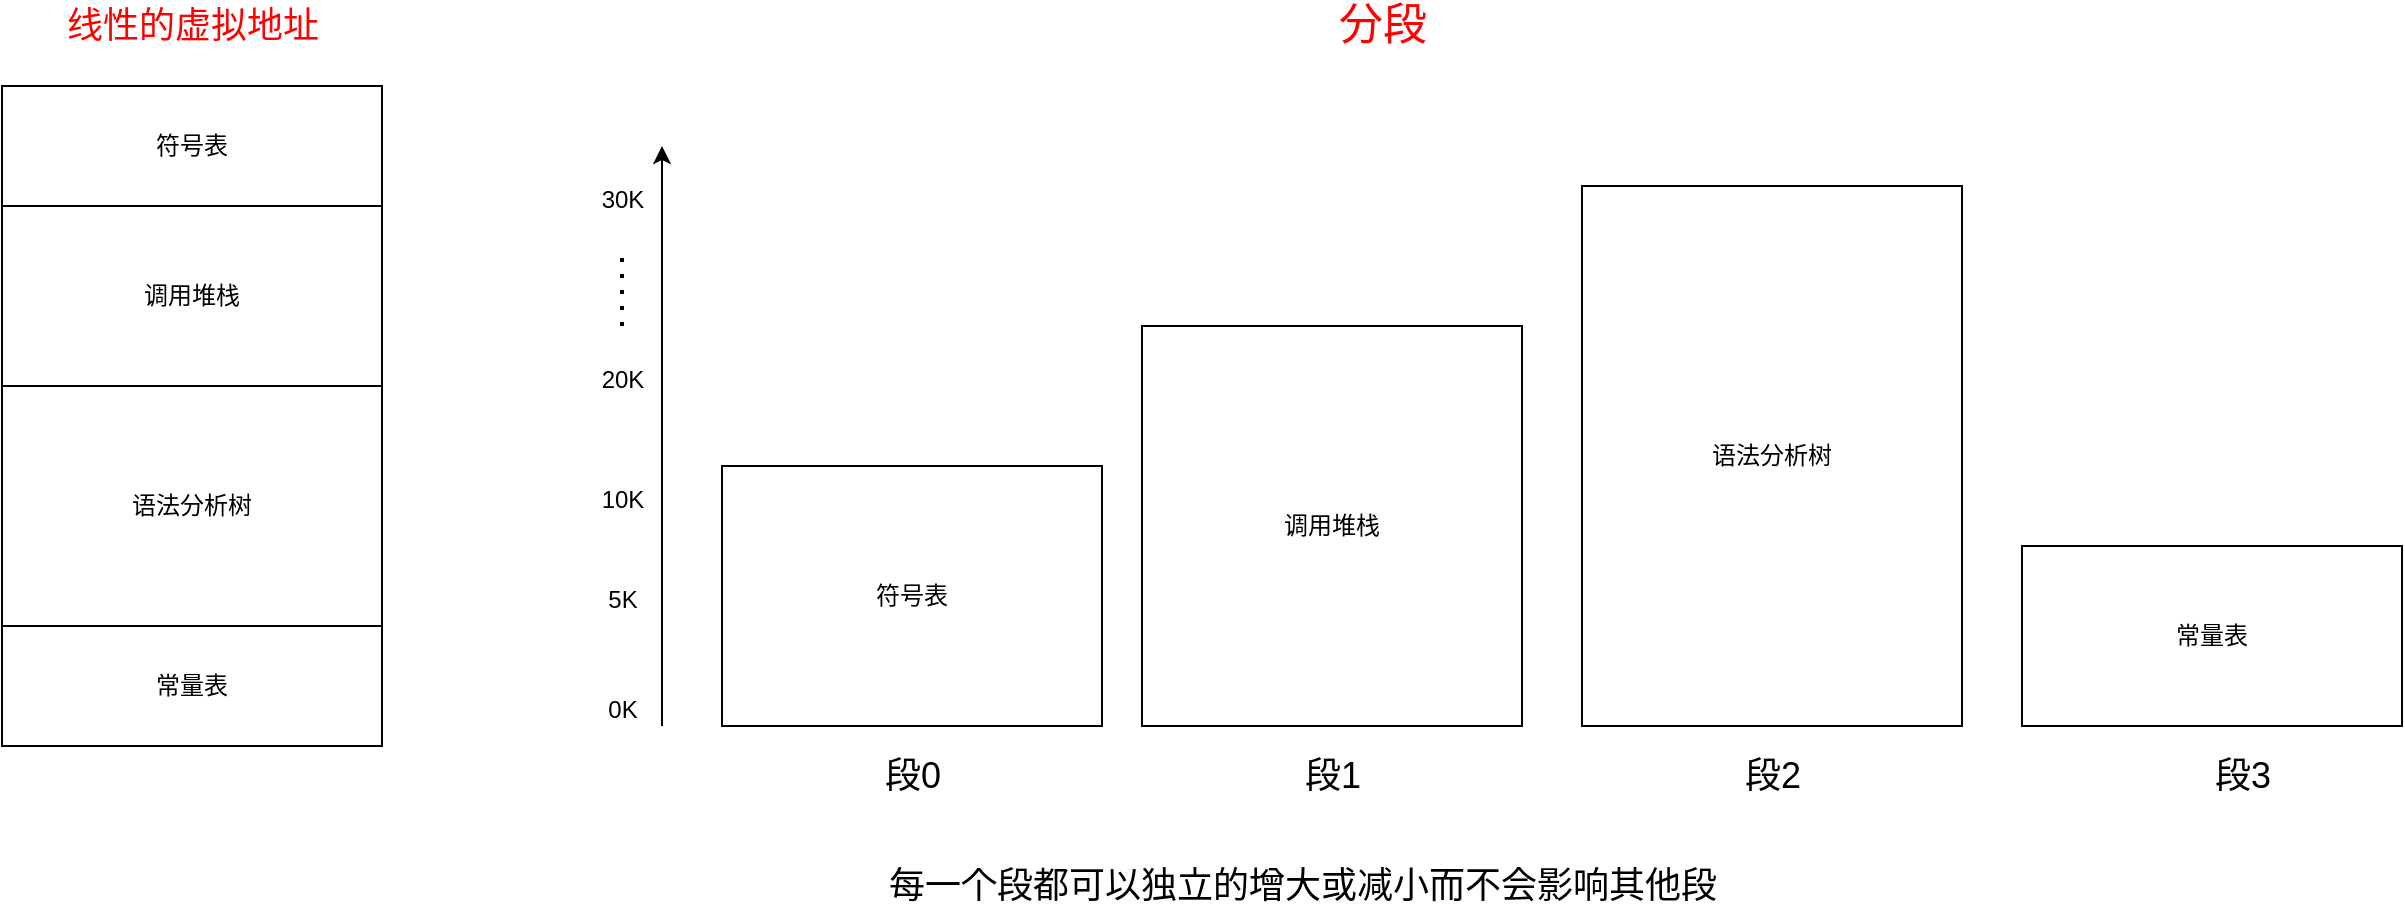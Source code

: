 <mxfile version="16.5.6" type="github" pages="3">
  <diagram id="22rcpSx9uC53KC4Kyqjc" name="为什么需要分页">
    <mxGraphModel dx="1422" dy="830" grid="1" gridSize="10" guides="1" tooltips="1" connect="1" arrows="1" fold="1" page="1" pageScale="1" pageWidth="827" pageHeight="1169" math="0" shadow="0">
      <root>
        <mxCell id="0" />
        <mxCell id="1" parent="0" />
        <mxCell id="_UNst5rjqHgAt0IRe7Ih-6" value="&lt;font style=&quot;font-size: 18px&quot; color=&quot;#ff0000&quot;&gt;线性的虚拟地址&lt;/font&gt;" style="text;html=1;align=center;verticalAlign=middle;resizable=0;points=[];autosize=1;strokeColor=none;fillColor=none;" parent="1" vertex="1">
          <mxGeometry x="85" y="90" width="140" height="20" as="geometry" />
        </mxCell>
        <mxCell id="_UNst5rjqHgAt0IRe7Ih-1" value="符号表" style="rounded=0;whiteSpace=wrap;html=1;container=0;" parent="1" vertex="1">
          <mxGeometry x="60" y="130" width="190" height="60" as="geometry" />
        </mxCell>
        <mxCell id="_UNst5rjqHgAt0IRe7Ih-2" value="调用堆栈" style="rounded=0;whiteSpace=wrap;html=1;container=0;" parent="1" vertex="1">
          <mxGeometry x="60" y="190" width="190" height="90" as="geometry" />
        </mxCell>
        <mxCell id="_UNst5rjqHgAt0IRe7Ih-3" value="语法分析树" style="rounded=0;whiteSpace=wrap;html=1;container=0;" parent="1" vertex="1">
          <mxGeometry x="60" y="280" width="190" height="120" as="geometry" />
        </mxCell>
        <mxCell id="_UNst5rjqHgAt0IRe7Ih-4" value="常量表" style="rounded=0;whiteSpace=wrap;html=1;container=0;" parent="1" vertex="1">
          <mxGeometry x="60" y="400" width="190" height="60" as="geometry" />
        </mxCell>
        <mxCell id="_UNst5rjqHgAt0IRe7Ih-7" value="符号表" style="rounded=0;whiteSpace=wrap;html=1;container=0;" parent="1" vertex="1">
          <mxGeometry x="420" y="320" width="190" height="130" as="geometry" />
        </mxCell>
        <mxCell id="_UNst5rjqHgAt0IRe7Ih-8" value="调用堆栈" style="rounded=0;whiteSpace=wrap;html=1;container=0;" parent="1" vertex="1">
          <mxGeometry x="630" y="250" width="190" height="200" as="geometry" />
        </mxCell>
        <mxCell id="_UNst5rjqHgAt0IRe7Ih-9" value="语法分析树" style="rounded=0;whiteSpace=wrap;html=1;container=0;" parent="1" vertex="1">
          <mxGeometry x="850" y="180" width="190" height="270" as="geometry" />
        </mxCell>
        <mxCell id="_UNst5rjqHgAt0IRe7Ih-10" value="常量表" style="rounded=0;whiteSpace=wrap;html=1;container=0;" parent="1" vertex="1">
          <mxGeometry x="1070" y="360" width="190" height="90" as="geometry" />
        </mxCell>
        <mxCell id="_UNst5rjqHgAt0IRe7Ih-11" value="段0" style="text;html=1;align=center;verticalAlign=middle;resizable=0;points=[];autosize=1;strokeColor=none;fillColor=none;fontSize=18;" parent="1" vertex="1">
          <mxGeometry x="495" y="460" width="40" height="30" as="geometry" />
        </mxCell>
        <mxCell id="_UNst5rjqHgAt0IRe7Ih-12" value="段1" style="text;html=1;align=center;verticalAlign=middle;resizable=0;points=[];autosize=1;strokeColor=none;fillColor=none;fontSize=18;" parent="1" vertex="1">
          <mxGeometry x="705" y="460" width="40" height="30" as="geometry" />
        </mxCell>
        <mxCell id="_UNst5rjqHgAt0IRe7Ih-13" value="段2" style="text;html=1;align=center;verticalAlign=middle;resizable=0;points=[];autosize=1;strokeColor=none;fillColor=none;fontSize=18;" parent="1" vertex="1">
          <mxGeometry x="925" y="460" width="40" height="30" as="geometry" />
        </mxCell>
        <mxCell id="_UNst5rjqHgAt0IRe7Ih-14" value="段3" style="text;html=1;align=center;verticalAlign=middle;resizable=0;points=[];autosize=1;strokeColor=none;fillColor=none;fontSize=18;" parent="1" vertex="1">
          <mxGeometry x="1160" y="460" width="40" height="30" as="geometry" />
        </mxCell>
        <mxCell id="_UNst5rjqHgAt0IRe7Ih-15" value="" style="endArrow=classic;html=1;rounded=0;fontSize=18;" parent="1" edge="1">
          <mxGeometry width="50" height="50" relative="1" as="geometry">
            <mxPoint x="390" y="450" as="sourcePoint" />
            <mxPoint x="390" y="160" as="targetPoint" />
          </mxGeometry>
        </mxCell>
        <mxCell id="_UNst5rjqHgAt0IRe7Ih-16" value="每一个段都可以独立的增大或减小而不会影响其他段" style="text;html=1;align=center;verticalAlign=middle;resizable=0;points=[];autosize=1;strokeColor=none;fillColor=none;fontSize=18;" parent="1" vertex="1">
          <mxGeometry x="495" y="515" width="430" height="30" as="geometry" />
        </mxCell>
        <mxCell id="_UNst5rjqHgAt0IRe7Ih-17" value="&lt;span style=&quot;font-size: 12px&quot;&gt;0K&lt;/span&gt;" style="text;html=1;align=center;verticalAlign=middle;resizable=0;points=[];autosize=1;strokeColor=none;fillColor=none;fontSize=18;" parent="1" vertex="1">
          <mxGeometry x="355" y="425" width="30" height="30" as="geometry" />
        </mxCell>
        <mxCell id="_UNst5rjqHgAt0IRe7Ih-18" value="&lt;span style=&quot;font-size: 12px&quot;&gt;5K&lt;/span&gt;" style="text;html=1;align=center;verticalAlign=middle;resizable=0;points=[];autosize=1;strokeColor=none;fillColor=none;fontSize=18;" parent="1" vertex="1">
          <mxGeometry x="355" y="370" width="30" height="30" as="geometry" />
        </mxCell>
        <mxCell id="_UNst5rjqHgAt0IRe7Ih-19" value="&lt;span style=&quot;font-size: 12px&quot;&gt;10K&lt;/span&gt;" style="text;html=1;align=center;verticalAlign=middle;resizable=0;points=[];autosize=1;strokeColor=none;fillColor=none;fontSize=18;" parent="1" vertex="1">
          <mxGeometry x="350" y="320" width="40" height="30" as="geometry" />
        </mxCell>
        <mxCell id="_UNst5rjqHgAt0IRe7Ih-20" value="&lt;span style=&quot;font-size: 12px&quot;&gt;20K&lt;/span&gt;" style="text;html=1;align=center;verticalAlign=middle;resizable=0;points=[];autosize=1;strokeColor=none;fillColor=none;fontSize=18;" parent="1" vertex="1">
          <mxGeometry x="350" y="260" width="40" height="30" as="geometry" />
        </mxCell>
        <mxCell id="_UNst5rjqHgAt0IRe7Ih-21" value="&lt;span style=&quot;font-size: 12px&quot;&gt;30K&lt;/span&gt;" style="text;html=1;align=center;verticalAlign=middle;resizable=0;points=[];autosize=1;strokeColor=none;fillColor=none;fontSize=18;" parent="1" vertex="1">
          <mxGeometry x="350" y="170" width="40" height="30" as="geometry" />
        </mxCell>
        <mxCell id="_UNst5rjqHgAt0IRe7Ih-22" value="" style="endArrow=none;dashed=1;html=1;dashPattern=1 3;strokeWidth=2;rounded=0;fontSize=12;" parent="1" edge="1">
          <mxGeometry width="50" height="50" relative="1" as="geometry">
            <mxPoint x="370" y="250" as="sourcePoint" />
            <mxPoint x="370" y="210" as="targetPoint" />
          </mxGeometry>
        </mxCell>
        <mxCell id="_UNst5rjqHgAt0IRe7Ih-23" value="&lt;font style=&quot;font-size: 22px&quot; color=&quot;#ff0000&quot;&gt;分段&lt;/font&gt;" style="text;html=1;align=center;verticalAlign=middle;resizable=0;points=[];autosize=1;strokeColor=none;fillColor=none;fontSize=12;" parent="1" vertex="1">
          <mxGeometry x="720" y="90" width="60" height="20" as="geometry" />
        </mxCell>
      </root>
    </mxGraphModel>
  </diagram>
  <diagram id="jldJwpGr8dcbxVHQcHg-" name="分页机制类比">
    <mxGraphModel dx="2249" dy="830" grid="1" gridSize="10" guides="1" tooltips="1" connect="1" arrows="1" fold="1" page="1" pageScale="1" pageWidth="827" pageHeight="1169" math="0" shadow="0">
      <root>
        <mxCell id="iYx7bbFPZpxiJHjb7ZMr-0" />
        <mxCell id="iYx7bbFPZpxiJHjb7ZMr-1" parent="iYx7bbFPZpxiJHjb7ZMr-0" />
        <mxCell id="iYx7bbFPZpxiJHjb7ZMr-29" value="" style="rounded=1;whiteSpace=wrap;html=1;strokeWidth=2;fillWeight=4;hachureGap=8;hachureAngle=45;fillColor=#10E287;sketch=1;fontSize=22;fontColor=#808080;" parent="iYx7bbFPZpxiJHjb7ZMr-1" vertex="1">
          <mxGeometry x="40" y="160" width="460" height="60" as="geometry" />
        </mxCell>
        <mxCell id="iYx7bbFPZpxiJHjb7ZMr-30" value="" style="rounded=1;whiteSpace=wrap;html=1;strokeWidth=2;fillWeight=4;hachureGap=8;hachureAngle=45;fillColor=#10E287;sketch=1;fontSize=22;fontColor=#808080;" parent="iYx7bbFPZpxiJHjb7ZMr-1" vertex="1">
          <mxGeometry x="40" y="220" width="460" height="60" as="geometry" />
        </mxCell>
        <mxCell id="iYx7bbFPZpxiJHjb7ZMr-31" value="" style="rounded=1;whiteSpace=wrap;html=1;strokeWidth=2;fillWeight=4;hachureGap=8;hachureAngle=45;fillColor=#1ba1e2;sketch=1;fontSize=22;fontColor=#808080;" parent="iYx7bbFPZpxiJHjb7ZMr-1" vertex="1">
          <mxGeometry x="40" y="280" width="240" height="60" as="geometry" />
        </mxCell>
        <mxCell id="iYx7bbFPZpxiJHjb7ZMr-32" value="" style="rounded=1;whiteSpace=wrap;html=1;strokeWidth=2;fillWeight=4;hachureGap=8;hachureAngle=45;fillColor=#1ba1e2;sketch=1;fontSize=22;fontColor=#808080;" parent="iYx7bbFPZpxiJHjb7ZMr-1" vertex="1">
          <mxGeometry x="40" y="340" width="460" height="60" as="geometry" />
        </mxCell>
        <mxCell id="iYx7bbFPZpxiJHjb7ZMr-33" value="" style="rounded=1;whiteSpace=wrap;html=1;strokeWidth=2;fillWeight=4;hachureGap=8;hachureAngle=45;fillColor=#10E287;sketch=1;fontSize=22;fontColor=#808080;labelBackgroundColor=none;" parent="iYx7bbFPZpxiJHjb7ZMr-1" vertex="1">
          <mxGeometry x="40" y="520" width="120" height="60" as="geometry" />
        </mxCell>
        <mxCell id="iYx7bbFPZpxiJHjb7ZMr-37" value="" style="rounded=1;whiteSpace=wrap;html=1;strokeWidth=2;fillWeight=4;hachureGap=8;hachureAngle=45;fillColor=#10E287;sketch=1;fontSize=22;fontColor=#808080;labelBackgroundColor=none;" parent="iYx7bbFPZpxiJHjb7ZMr-1" vertex="1">
          <mxGeometry x="160" y="520" width="120" height="60" as="geometry" />
        </mxCell>
        <mxCell id="iYx7bbFPZpxiJHjb7ZMr-38" value="" style="rounded=1;whiteSpace=wrap;html=1;strokeWidth=2;fillWeight=4;hachureGap=8;hachureAngle=45;fillColor=#10E287;sketch=1;fontSize=22;fontColor=#808080;labelBackgroundColor=none;" parent="iYx7bbFPZpxiJHjb7ZMr-1" vertex="1">
          <mxGeometry x="280" y="520" width="120" height="60" as="geometry" />
        </mxCell>
        <mxCell id="iYx7bbFPZpxiJHjb7ZMr-39" value="" style="rounded=1;whiteSpace=wrap;html=1;strokeWidth=2;fillWeight=4;hachureGap=8;hachureAngle=45;fillColor=#10E287;sketch=1;fontSize=22;fontColor=#808080;labelBackgroundColor=none;" parent="iYx7bbFPZpxiJHjb7ZMr-1" vertex="1">
          <mxGeometry x="400" y="520" width="120" height="60" as="geometry" />
        </mxCell>
        <mxCell id="iYx7bbFPZpxiJHjb7ZMr-44" value="" style="rounded=1;whiteSpace=wrap;html=1;strokeWidth=2;fillWeight=4;hachureGap=8;hachureAngle=45;fillColor=#1ba1e2;sketch=1;fontSize=22;fontColor=#808080;" parent="iYx7bbFPZpxiJHjb7ZMr-1" vertex="1">
          <mxGeometry x="40" y="640" width="120" height="60" as="geometry" />
        </mxCell>
        <mxCell id="iYx7bbFPZpxiJHjb7ZMr-45" value="" style="rounded=1;whiteSpace=wrap;html=1;strokeWidth=2;fillWeight=4;hachureGap=8;hachureAngle=45;fillColor=#1ba1e2;sketch=1;fontSize=22;fontColor=#808080;" parent="iYx7bbFPZpxiJHjb7ZMr-1" vertex="1">
          <mxGeometry x="160" y="640" width="120" height="60" as="geometry" />
        </mxCell>
        <mxCell id="iYx7bbFPZpxiJHjb7ZMr-48" value="" style="rounded=1;whiteSpace=wrap;html=1;strokeWidth=2;fillWeight=4;hachureGap=8;hachureAngle=45;fillColor=#1ba1e2;sketch=1;fontSize=22;fontColor=#808080;" parent="iYx7bbFPZpxiJHjb7ZMr-1" vertex="1">
          <mxGeometry x="40" y="700" width="120" height="60" as="geometry" />
        </mxCell>
        <mxCell id="iYx7bbFPZpxiJHjb7ZMr-49" value="" style="rounded=1;whiteSpace=wrap;html=1;strokeWidth=2;fillWeight=4;hachureGap=8;hachureAngle=45;fillColor=#1ba1e2;sketch=1;fontSize=22;fontColor=#808080;" parent="iYx7bbFPZpxiJHjb7ZMr-1" vertex="1">
          <mxGeometry x="160" y="700" width="120" height="60" as="geometry" />
        </mxCell>
        <mxCell id="iYx7bbFPZpxiJHjb7ZMr-50" value="" style="rounded=1;whiteSpace=wrap;html=1;strokeWidth=2;fillWeight=4;hachureGap=8;hachureAngle=45;fillColor=#1ba1e2;sketch=1;fontSize=22;fontColor=#808080;" parent="iYx7bbFPZpxiJHjb7ZMr-1" vertex="1">
          <mxGeometry x="280" y="700" width="120" height="60" as="geometry" />
        </mxCell>
        <mxCell id="iYx7bbFPZpxiJHjb7ZMr-51" value="" style="rounded=1;whiteSpace=wrap;html=1;strokeWidth=2;fillWeight=4;hachureGap=8;hachureAngle=45;fillColor=#1ba1e2;sketch=1;fontSize=22;fontColor=#808080;" parent="iYx7bbFPZpxiJHjb7ZMr-1" vertex="1">
          <mxGeometry x="400" y="700" width="120" height="60" as="geometry" />
        </mxCell>
        <mxCell id="iYx7bbFPZpxiJHjb7ZMr-52" value="" style="rounded=1;whiteSpace=wrap;html=1;strokeWidth=2;fillWeight=4;hachureGap=8;hachureAngle=45;fillColor=#10E287;sketch=1;fontSize=22;fontColor=#808080;labelBackgroundColor=none;" parent="iYx7bbFPZpxiJHjb7ZMr-1" vertex="1">
          <mxGeometry x="635" y="250" width="120" height="60" as="geometry" />
        </mxCell>
        <mxCell id="iYx7bbFPZpxiJHjb7ZMr-55" value="任务1" style="text;html=1;align=center;verticalAlign=middle;resizable=0;points=[];autosize=1;strokeColor=none;fillColor=none;fontSize=22;fontColor=#000000;" parent="iYx7bbFPZpxiJHjb7ZMr-1" vertex="1">
          <mxGeometry x="660" y="330" width="70" height="30" as="geometry" />
        </mxCell>
        <mxCell id="iYx7bbFPZpxiJHjb7ZMr-56" value="" style="rounded=1;whiteSpace=wrap;html=1;strokeWidth=2;fillWeight=4;hachureGap=8;hachureAngle=45;fillColor=#1ba1e2;sketch=1;fontSize=22;fontColor=#808080;" parent="iYx7bbFPZpxiJHjb7ZMr-1" vertex="1">
          <mxGeometry x="630" y="450" width="120" height="60" as="geometry" />
        </mxCell>
        <mxCell id="iYx7bbFPZpxiJHjb7ZMr-57" value="任务2" style="text;html=1;align=center;verticalAlign=middle;resizable=0;points=[];autosize=1;strokeColor=none;fillColor=none;fontSize=22;fontColor=#000000;" parent="iYx7bbFPZpxiJHjb7ZMr-1" vertex="1">
          <mxGeometry x="655" y="535" width="70" height="30" as="geometry" />
        </mxCell>
        <mxCell id="iYx7bbFPZpxiJHjb7ZMr-58" value="" style="shape=flexArrow;endArrow=classic;html=1;rounded=0;fontSize=22;fontColor=#000000;labelBackgroundColor=none;fillColor=default;" parent="iYx7bbFPZpxiJHjb7ZMr-1" edge="1">
          <mxGeometry width="50" height="50" relative="1" as="geometry">
            <mxPoint x="280" y="410" as="sourcePoint" />
            <mxPoint x="280" y="510" as="targetPoint" />
          </mxGeometry>
        </mxCell>
        <mxCell id="iYx7bbFPZpxiJHjb7ZMr-59" value="需要20KB" style="text;html=1;align=center;verticalAlign=middle;resizable=0;points=[];autosize=1;strokeColor=none;fillColor=none;fontSize=22;fontColor=#000000;" parent="iYx7bbFPZpxiJHjb7ZMr-1" vertex="1">
          <mxGeometry x="640" y="210" width="110" height="30" as="geometry" />
        </mxCell>
        <mxCell id="iYx7bbFPZpxiJHjb7ZMr-60" value="需要15KB" style="text;html=1;align=center;verticalAlign=middle;resizable=0;points=[];autosize=1;strokeColor=none;fillColor=none;fontSize=22;fontColor=#000000;" parent="iYx7bbFPZpxiJHjb7ZMr-1" vertex="1">
          <mxGeometry x="630" y="410" width="110" height="30" as="geometry" />
        </mxCell>
        <mxCell id="iYx7bbFPZpxiJHjb7ZMr-61" value="&lt;font style=&quot;font-size: 15px&quot;&gt;这部分就浪费了，但还是任务2的地盘&lt;/font&gt;" style="text;html=1;align=center;verticalAlign=middle;resizable=0;points=[];autosize=1;strokeColor=none;fillColor=none;fontSize=22;fontColor=#000000;" parent="iYx7bbFPZpxiJHjb7ZMr-1" vertex="1">
          <mxGeometry x="284" y="295" width="260" height="30" as="geometry" />
        </mxCell>
        <mxCell id="iYx7bbFPZpxiJHjb7ZMr-64" value="任务3" style="text;html=1;align=center;verticalAlign=middle;resizable=0;points=[];autosize=1;strokeColor=none;fillColor=none;fontSize=22;fontColor=#000000;" parent="iYx7bbFPZpxiJHjb7ZMr-1" vertex="1">
          <mxGeometry x="660" y="690" width="70" height="30" as="geometry" />
        </mxCell>
        <mxCell id="iYx7bbFPZpxiJHjb7ZMr-65" value="" style="rounded=1;whiteSpace=wrap;html=1;strokeWidth=2;fillWeight=4;hachureGap=8;hachureAngle=45;fillColor=#FFB570;sketch=1;fontSize=22;strokeColor=#d79b00;" parent="iYx7bbFPZpxiJHjb7ZMr-1" vertex="1">
          <mxGeometry x="635" y="620" width="120" height="60" as="geometry" />
        </mxCell>
        <mxCell id="iYx7bbFPZpxiJHjb7ZMr-71" value="" style="rounded=1;whiteSpace=wrap;html=1;strokeWidth=2;fillWeight=4;hachureGap=8;hachureAngle=45;fillColor=#10E287;sketch=1;fontSize=22;fontColor=#808080;labelBackgroundColor=none;" parent="iYx7bbFPZpxiJHjb7ZMr-1" vertex="1">
          <mxGeometry x="40" y="580" width="120" height="60" as="geometry" />
        </mxCell>
        <mxCell id="iYx7bbFPZpxiJHjb7ZMr-72" value="" style="rounded=1;whiteSpace=wrap;html=1;strokeWidth=2;fillWeight=4;hachureGap=8;hachureAngle=45;fillColor=#10E287;sketch=1;fontSize=22;fontColor=#808080;labelBackgroundColor=none;" parent="iYx7bbFPZpxiJHjb7ZMr-1" vertex="1">
          <mxGeometry x="400" y="580" width="120" height="60" as="geometry" />
        </mxCell>
        <mxCell id="iYx7bbFPZpxiJHjb7ZMr-73" value="" style="rounded=1;whiteSpace=wrap;html=1;strokeWidth=2;fillWeight=4;hachureGap=8;hachureAngle=45;fillColor=#10E287;sketch=1;fontSize=22;fontColor=#808080;labelBackgroundColor=none;" parent="iYx7bbFPZpxiJHjb7ZMr-1" vertex="1">
          <mxGeometry x="280" y="580" width="120" height="60" as="geometry" />
        </mxCell>
        <mxCell id="iYx7bbFPZpxiJHjb7ZMr-74" value="" style="rounded=1;whiteSpace=wrap;html=1;strokeWidth=2;fillWeight=4;hachureGap=8;hachureAngle=45;fillColor=#10E287;sketch=1;fontSize=22;fontColor=#808080;labelBackgroundColor=none;" parent="iYx7bbFPZpxiJHjb7ZMr-1" vertex="1">
          <mxGeometry x="160" y="580" width="120" height="60" as="geometry" />
        </mxCell>
        <mxCell id="iYx7bbFPZpxiJHjb7ZMr-75" value="" style="rounded=1;whiteSpace=wrap;html=1;strokeWidth=2;fillWeight=4;hachureGap=8;hachureAngle=45;fillColor=#FFB570;sketch=1;fontSize=22;strokeColor=#d79b00;" parent="iYx7bbFPZpxiJHjb7ZMr-1" vertex="1">
          <mxGeometry x="284" y="640" width="120" height="60" as="geometry" />
        </mxCell>
        <mxCell id="iYx7bbFPZpxiJHjb7ZMr-76" value="" style="rounded=1;whiteSpace=wrap;html=1;strokeWidth=2;fillWeight=4;hachureGap=8;hachureAngle=45;fillColor=#FFB570;sketch=1;fontSize=22;strokeColor=#d79b00;" parent="iYx7bbFPZpxiJHjb7ZMr-1" vertex="1">
          <mxGeometry x="404" y="640" width="120" height="60" as="geometry" />
        </mxCell>
        <mxCell id="iYx7bbFPZpxiJHjb7ZMr-79" value="10KB" style="text;html=1;align=center;verticalAlign=middle;resizable=0;points=[];autosize=1;strokeColor=none;fillColor=none;fontSize=15;fontColor=#000000;" parent="iYx7bbFPZpxiJHjb7ZMr-1" vertex="1">
          <mxGeometry x="-10" y="180" width="50" height="20" as="geometry" />
        </mxCell>
        <mxCell id="iYx7bbFPZpxiJHjb7ZMr-80" value="10KB" style="text;html=1;align=center;verticalAlign=middle;resizable=0;points=[];autosize=1;strokeColor=none;fillColor=none;fontSize=15;fontColor=#000000;" parent="iYx7bbFPZpxiJHjb7ZMr-1" vertex="1">
          <mxGeometry x="-10" y="240" width="50" height="20" as="geometry" />
        </mxCell>
        <mxCell id="iYx7bbFPZpxiJHjb7ZMr-81" value="10KB" style="text;html=1;align=center;verticalAlign=middle;resizable=0;points=[];autosize=1;strokeColor=none;fillColor=none;fontSize=15;fontColor=#000000;" parent="iYx7bbFPZpxiJHjb7ZMr-1" vertex="1">
          <mxGeometry x="-10" y="300" width="50" height="20" as="geometry" />
        </mxCell>
        <mxCell id="iYx7bbFPZpxiJHjb7ZMr-82" value="10KB" style="text;html=1;align=center;verticalAlign=middle;resizable=0;points=[];autosize=1;strokeColor=none;fillColor=none;fontSize=15;fontColor=#000000;" parent="iYx7bbFPZpxiJHjb7ZMr-1" vertex="1">
          <mxGeometry x="-10" y="360" width="50" height="20" as="geometry" />
        </mxCell>
        <mxCell id="iYx7bbFPZpxiJHjb7ZMr-83" value="10KB" style="text;html=1;align=center;verticalAlign=middle;resizable=0;points=[];autosize=1;strokeColor=none;fillColor=none;fontSize=15;fontColor=#000000;" parent="iYx7bbFPZpxiJHjb7ZMr-1" vertex="1">
          <mxGeometry x="-10" y="540" width="50" height="20" as="geometry" />
        </mxCell>
        <mxCell id="iYx7bbFPZpxiJHjb7ZMr-84" value="10KB" style="text;html=1;align=center;verticalAlign=middle;resizable=0;points=[];autosize=1;strokeColor=none;fillColor=none;fontSize=15;fontColor=#000000;" parent="iYx7bbFPZpxiJHjb7ZMr-1" vertex="1">
          <mxGeometry x="-10" y="600" width="50" height="20" as="geometry" />
        </mxCell>
        <mxCell id="iYx7bbFPZpxiJHjb7ZMr-85" value="10KB" style="text;html=1;align=center;verticalAlign=middle;resizable=0;points=[];autosize=1;strokeColor=none;fillColor=none;fontSize=15;fontColor=#000000;" parent="iYx7bbFPZpxiJHjb7ZMr-1" vertex="1">
          <mxGeometry x="-10" y="655" width="50" height="20" as="geometry" />
        </mxCell>
        <mxCell id="iYx7bbFPZpxiJHjb7ZMr-86" value="10KB" style="text;html=1;align=center;verticalAlign=middle;resizable=0;points=[];autosize=1;strokeColor=none;fillColor=none;fontSize=15;fontColor=#000000;" parent="iYx7bbFPZpxiJHjb7ZMr-1" vertex="1">
          <mxGeometry x="-10" y="720" width="50" height="20" as="geometry" />
        </mxCell>
        <mxCell id="iYx7bbFPZpxiJHjb7ZMr-87" value="需要5KB" style="text;html=1;align=center;verticalAlign=middle;resizable=0;points=[];autosize=1;strokeColor=none;fillColor=none;fontSize=22;fontColor=#000000;" parent="iYx7bbFPZpxiJHjb7ZMr-1" vertex="1">
          <mxGeometry x="645" y="580" width="100" height="30" as="geometry" />
        </mxCell>
      </root>
    </mxGraphModel>
  </diagram>
  <diagram id="u6nwgAHLmH3RjI0MzTKO" name="分段和分页的结合">
    <mxGraphModel dx="3412" dy="1509" grid="1" gridSize="10" guides="1" tooltips="1" connect="1" arrows="1" fold="1" page="1" pageScale="1" pageWidth="827" pageHeight="1169" math="0" shadow="0">
      <root>
        <mxCell id="baNEOJuithOngXhJ3too-0" />
        <mxCell id="baNEOJuithOngXhJ3too-1" parent="baNEOJuithOngXhJ3too-0" />
        <mxCell id="baNEOJuithOngXhJ3too-5" value="" style="rounded=0;whiteSpace=wrap;html=1;labelBackgroundColor=none;fontSize=15;fontColor=#000000;fillColor=none;" parent="baNEOJuithOngXhJ3too-1" vertex="1">
          <mxGeometry y="130" width="350" height="190" as="geometry" />
        </mxCell>
        <mxCell id="ozjrnOZW4wJcxw5tgG9W-43" style="edgeStyle=none;rounded=0;orthogonalLoop=1;jettySize=auto;html=1;entryX=0.1;entryY=0.5;entryDx=0;entryDy=0;entryPerimeter=0;labelBackgroundColor=none;fontSize=15;fontColor=#000000;fillColor=default;" parent="baNEOJuithOngXhJ3too-1" source="baNEOJuithOngXhJ3too-3" target="ozjrnOZW4wJcxw5tgG9W-38" edge="1">
          <mxGeometry relative="1" as="geometry" />
        </mxCell>
        <mxCell id="baNEOJuithOngXhJ3too-3" value="&lt;span style=&quot;font-size: 12px&quot;&gt;符号表&lt;/span&gt;" style="rounded=0;whiteSpace=wrap;html=1;labelBackgroundColor=none;fontSize=15;fontColor=#000000;fillColor=none;" parent="baNEOJuithOngXhJ3too-1" vertex="1">
          <mxGeometry x="40" y="160" width="120" height="60" as="geometry" />
        </mxCell>
        <mxCell id="ozjrnOZW4wJcxw5tgG9W-44" style="edgeStyle=none;rounded=0;orthogonalLoop=1;jettySize=auto;html=1;entryX=0.1;entryY=0.5;entryDx=0;entryDy=0;entryPerimeter=0;labelBackgroundColor=none;fontSize=15;fontColor=#000000;fillColor=default;" parent="baNEOJuithOngXhJ3too-1" source="baNEOJuithOngXhJ3too-4" target="ozjrnOZW4wJcxw5tgG9W-39" edge="1">
          <mxGeometry relative="1" as="geometry" />
        </mxCell>
        <mxCell id="baNEOJuithOngXhJ3too-4" value="&lt;span style=&quot;font-size: 12px&quot;&gt;调用堆栈&lt;/span&gt;" style="rounded=0;whiteSpace=wrap;html=1;labelBackgroundColor=none;fontSize=15;fontColor=#000000;fillColor=none;" parent="baNEOJuithOngXhJ3too-1" vertex="1">
          <mxGeometry x="200" y="160" width="120" height="60" as="geometry" />
        </mxCell>
        <mxCell id="ozjrnOZW4wJcxw5tgG9W-45" style="edgeStyle=none;rounded=0;orthogonalLoop=1;jettySize=auto;html=1;entryX=0.1;entryY=0.5;entryDx=0;entryDy=0;entryPerimeter=0;labelBackgroundColor=none;fontSize=15;fontColor=#000000;fillColor=default;" parent="baNEOJuithOngXhJ3too-1" source="baNEOJuithOngXhJ3too-6" target="ozjrnOZW4wJcxw5tgG9W-41" edge="1">
          <mxGeometry relative="1" as="geometry" />
        </mxCell>
        <mxCell id="baNEOJuithOngXhJ3too-6" value="&lt;span style=&quot;font-size: 12px&quot;&gt;语法分析树&lt;/span&gt;" style="rounded=0;whiteSpace=wrap;html=1;labelBackgroundColor=none;fontSize=15;fontColor=#000000;fillColor=none;" parent="baNEOJuithOngXhJ3too-1" vertex="1">
          <mxGeometry x="40" y="240" width="120" height="60" as="geometry" />
        </mxCell>
        <mxCell id="ozjrnOZW4wJcxw5tgG9W-46" style="edgeStyle=none;rounded=0;orthogonalLoop=1;jettySize=auto;html=1;entryX=0.1;entryY=0.5;entryDx=0;entryDy=0;entryPerimeter=0;labelBackgroundColor=none;fontSize=15;fontColor=#000000;fillColor=default;" parent="baNEOJuithOngXhJ3too-1" source="baNEOJuithOngXhJ3too-7" target="ozjrnOZW4wJcxw5tgG9W-40" edge="1">
          <mxGeometry relative="1" as="geometry" />
        </mxCell>
        <mxCell id="baNEOJuithOngXhJ3too-7" value="&lt;span style=&quot;font-size: 12px&quot;&gt;常量表&lt;/span&gt;" style="rounded=0;whiteSpace=wrap;html=1;labelBackgroundColor=none;fontSize=15;fontColor=#000000;fillColor=none;" parent="baNEOJuithOngXhJ3too-1" vertex="1">
          <mxGeometry x="200" y="240" width="120" height="60" as="geometry" />
        </mxCell>
        <mxCell id="baNEOJuithOngXhJ3too-8" value="分段" style="text;html=1;align=center;verticalAlign=middle;resizable=0;points=[];autosize=1;strokeColor=none;fillColor=none;fontSize=15;fontColor=#000000;" parent="baNEOJuithOngXhJ3too-1" vertex="1">
          <mxGeometry x="250" y="340" width="50" height="20" as="geometry" />
        </mxCell>
        <mxCell id="ozjrnOZW4wJcxw5tgG9W-7" value="虚拟内存" style="text;html=1;align=center;verticalAlign=middle;resizable=0;points=[];autosize=1;strokeColor=none;fillColor=none;fontSize=15;fontColor=#000000;" parent="baNEOJuithOngXhJ3too-1" vertex="1">
          <mxGeometry x="565" y="20" width="80" height="20" as="geometry" />
        </mxCell>
        <mxCell id="ozjrnOZW4wJcxw5tgG9W-9" value="物理内存" style="text;html=1;align=center;verticalAlign=middle;resizable=0;points=[];autosize=1;strokeColor=none;fillColor=none;fontSize=15;fontColor=#000000;" parent="baNEOJuithOngXhJ3too-1" vertex="1">
          <mxGeometry x="955" y="20" width="80" height="20" as="geometry" />
        </mxCell>
        <mxCell id="ozjrnOZW4wJcxw5tgG9W-10" value="" style="rounded=0;whiteSpace=wrap;html=1;labelBackgroundColor=none;fontSize=15;fontColor=#000000;fillColor=none;" parent="baNEOJuithOngXhJ3too-1" vertex="1">
          <mxGeometry x="510" y="70" width="190" height="30" as="geometry" />
        </mxCell>
        <mxCell id="ozjrnOZW4wJcxw5tgG9W-11" value="" style="rounded=0;whiteSpace=wrap;html=1;labelBackgroundColor=none;fontSize=15;fontColor=#000000;fillColor=none;" parent="baNEOJuithOngXhJ3too-1" vertex="1">
          <mxGeometry x="510" y="100" width="190" height="30" as="geometry" />
        </mxCell>
        <mxCell id="ozjrnOZW4wJcxw5tgG9W-12" value="" style="rounded=0;whiteSpace=wrap;html=1;labelBackgroundColor=none;fontSize=15;fontColor=#000000;fillColor=none;" parent="baNEOJuithOngXhJ3too-1" vertex="1">
          <mxGeometry x="510" y="130" width="190" height="30" as="geometry" />
        </mxCell>
        <mxCell id="ozjrnOZW4wJcxw5tgG9W-13" value="" style="rounded=0;whiteSpace=wrap;html=1;labelBackgroundColor=none;fontSize=15;fontColor=#000000;fillColor=none;" parent="baNEOJuithOngXhJ3too-1" vertex="1">
          <mxGeometry x="510" y="160" width="190" height="30" as="geometry" />
        </mxCell>
        <mxCell id="ozjrnOZW4wJcxw5tgG9W-47" style="edgeStyle=none;rounded=0;orthogonalLoop=1;jettySize=auto;html=1;entryX=0;entryY=0.5;entryDx=0;entryDy=0;labelBackgroundColor=none;fontSize=15;fontColor=#000000;fillColor=default;exitX=1;exitY=0.5;exitDx=0;exitDy=0;" parent="baNEOJuithOngXhJ3too-1" source="ozjrnOZW4wJcxw5tgG9W-14" target="ozjrnOZW4wJcxw5tgG9W-23" edge="1">
          <mxGeometry relative="1" as="geometry" />
        </mxCell>
        <mxCell id="ozjrnOZW4wJcxw5tgG9W-14" value="页/虚拟页面0" style="rounded=0;whiteSpace=wrap;html=1;labelBackgroundColor=none;fontSize=15;fillColor=#d5e8d4;strokeColor=#82b366;" parent="baNEOJuithOngXhJ3too-1" vertex="1">
          <mxGeometry x="510" y="190" width="190" height="30" as="geometry" />
        </mxCell>
        <mxCell id="ozjrnOZW4wJcxw5tgG9W-48" style="edgeStyle=none;rounded=0;orthogonalLoop=1;jettySize=auto;html=1;entryX=0;entryY=0.5;entryDx=0;entryDy=0;labelBackgroundColor=none;fontSize=15;fontColor=#000000;fillColor=default;" parent="baNEOJuithOngXhJ3too-1" source="ozjrnOZW4wJcxw5tgG9W-15" target="ozjrnOZW4wJcxw5tgG9W-26" edge="1">
          <mxGeometry relative="1" as="geometry" />
        </mxCell>
        <mxCell id="ozjrnOZW4wJcxw5tgG9W-15" value="页1" style="rounded=0;whiteSpace=wrap;html=1;labelBackgroundColor=none;fontSize=15;fillColor=#d5e8d4;strokeColor=#82b366;" parent="baNEOJuithOngXhJ3too-1" vertex="1">
          <mxGeometry x="510" y="220" width="190" height="30" as="geometry" />
        </mxCell>
        <mxCell id="ozjrnOZW4wJcxw5tgG9W-49" style="edgeStyle=none;rounded=0;orthogonalLoop=1;jettySize=auto;html=1;entryX=0;entryY=0.5;entryDx=0;entryDy=0;labelBackgroundColor=none;fontSize=15;fontColor=#000000;fillColor=default;exitX=1;exitY=0.5;exitDx=0;exitDy=0;" parent="baNEOJuithOngXhJ3too-1" source="ozjrnOZW4wJcxw5tgG9W-16" target="ozjrnOZW4wJcxw5tgG9W-29" edge="1">
          <mxGeometry relative="1" as="geometry" />
        </mxCell>
        <mxCell id="ozjrnOZW4wJcxw5tgG9W-16" value="页2" style="rounded=0;whiteSpace=wrap;html=1;labelBackgroundColor=none;fontSize=15;fillColor=#d5e8d4;strokeColor=#82b366;" parent="baNEOJuithOngXhJ3too-1" vertex="1">
          <mxGeometry x="510" y="250" width="190" height="30" as="geometry" />
        </mxCell>
        <mxCell id="ozjrnOZW4wJcxw5tgG9W-50" style="edgeStyle=none;rounded=0;orthogonalLoop=1;jettySize=auto;html=1;entryX=0;entryY=0.5;entryDx=0;entryDy=0;labelBackgroundColor=none;fontSize=15;fontColor=#000000;fillColor=default;exitX=1;exitY=0.5;exitDx=0;exitDy=0;" parent="baNEOJuithOngXhJ3too-1" source="ozjrnOZW4wJcxw5tgG9W-17" target="ozjrnOZW4wJcxw5tgG9W-31" edge="1">
          <mxGeometry relative="1" as="geometry" />
        </mxCell>
        <mxCell id="ozjrnOZW4wJcxw5tgG9W-17" value="页3" style="rounded=0;whiteSpace=wrap;html=1;labelBackgroundColor=none;fontSize=15;fillColor=#d5e8d4;strokeColor=#82b366;" parent="baNEOJuithOngXhJ3too-1" vertex="1">
          <mxGeometry x="510" y="280" width="190" height="30" as="geometry" />
        </mxCell>
        <mxCell id="ozjrnOZW4wJcxw5tgG9W-18" value="" style="rounded=0;whiteSpace=wrap;html=1;labelBackgroundColor=none;fontSize=15;fontColor=#000000;fillColor=none;" parent="baNEOJuithOngXhJ3too-1" vertex="1">
          <mxGeometry x="510" y="310" width="190" height="30" as="geometry" />
        </mxCell>
        <mxCell id="ozjrnOZW4wJcxw5tgG9W-19" value="" style="rounded=0;whiteSpace=wrap;html=1;labelBackgroundColor=none;fontSize=15;fontColor=#000000;fillColor=none;" parent="baNEOJuithOngXhJ3too-1" vertex="1">
          <mxGeometry x="510" y="340" width="190" height="30" as="geometry" />
        </mxCell>
        <mxCell id="ozjrnOZW4wJcxw5tgG9W-20" value="" style="rounded=0;whiteSpace=wrap;html=1;labelBackgroundColor=none;fontSize=15;fontColor=#000000;fillColor=none;" parent="baNEOJuithOngXhJ3too-1" vertex="1">
          <mxGeometry x="510" y="370" width="190" height="30" as="geometry" />
        </mxCell>
        <mxCell id="ozjrnOZW4wJcxw5tgG9W-21" value="" style="rounded=0;whiteSpace=wrap;html=1;labelBackgroundColor=none;fontSize=15;fontColor=#000000;fillColor=none;" parent="baNEOJuithOngXhJ3too-1" vertex="1">
          <mxGeometry x="510" y="400" width="190" height="30" as="geometry" />
        </mxCell>
        <mxCell id="ozjrnOZW4wJcxw5tgG9W-22" value="" style="rounded=0;whiteSpace=wrap;html=1;labelBackgroundColor=none;fontSize=15;fontColor=#000000;fillColor=none;" parent="baNEOJuithOngXhJ3too-1" vertex="1">
          <mxGeometry x="900" y="70" width="190" height="30" as="geometry" />
        </mxCell>
        <mxCell id="ozjrnOZW4wJcxw5tgG9W-23" value="页框5" style="rounded=0;whiteSpace=wrap;html=1;labelBackgroundColor=none;fontSize=15;fillColor=#fff2cc;strokeColor=#d6b656;" parent="baNEOJuithOngXhJ3too-1" vertex="1">
          <mxGeometry x="900" y="100" width="190" height="30" as="geometry" />
        </mxCell>
        <mxCell id="ozjrnOZW4wJcxw5tgG9W-24" value="" style="rounded=0;whiteSpace=wrap;html=1;labelBackgroundColor=none;fontSize=15;fontColor=#000000;fillColor=none;" parent="baNEOJuithOngXhJ3too-1" vertex="1">
          <mxGeometry x="900" y="130" width="190" height="30" as="geometry" />
        </mxCell>
        <mxCell id="ozjrnOZW4wJcxw5tgG9W-25" value="" style="rounded=0;whiteSpace=wrap;html=1;labelBackgroundColor=none;fontSize=15;fontColor=#000000;fillColor=none;" parent="baNEOJuithOngXhJ3too-1" vertex="1">
          <mxGeometry x="900" y="160" width="190" height="30" as="geometry" />
        </mxCell>
        <mxCell id="ozjrnOZW4wJcxw5tgG9W-26" value="页框2" style="rounded=0;whiteSpace=wrap;html=1;labelBackgroundColor=none;fontSize=15;fillColor=#fff2cc;strokeColor=#d6b656;" parent="baNEOJuithOngXhJ3too-1" vertex="1">
          <mxGeometry x="900" y="190" width="190" height="30" as="geometry" />
        </mxCell>
        <mxCell id="ozjrnOZW4wJcxw5tgG9W-27" value="" style="rounded=0;whiteSpace=wrap;html=1;labelBackgroundColor=none;fontSize=15;fontColor=#000000;fillColor=none;" parent="baNEOJuithOngXhJ3too-1" vertex="1">
          <mxGeometry x="900" y="220" width="190" height="30" as="geometry" />
        </mxCell>
        <mxCell id="ozjrnOZW4wJcxw5tgG9W-28" value="" style="rounded=0;whiteSpace=wrap;html=1;labelBackgroundColor=none;fontSize=15;fontColor=#000000;fillColor=none;" parent="baNEOJuithOngXhJ3too-1" vertex="1">
          <mxGeometry x="900" y="250" width="190" height="30" as="geometry" />
        </mxCell>
        <mxCell id="ozjrnOZW4wJcxw5tgG9W-29" value="页框6" style="rounded=0;whiteSpace=wrap;html=1;labelBackgroundColor=none;fontSize=15;fillColor=#fff2cc;strokeColor=#d6b656;" parent="baNEOJuithOngXhJ3too-1" vertex="1">
          <mxGeometry x="900" y="280" width="190" height="30" as="geometry" />
        </mxCell>
        <mxCell id="ozjrnOZW4wJcxw5tgG9W-30" value="" style="rounded=0;whiteSpace=wrap;html=1;labelBackgroundColor=none;fontSize=15;fontColor=#000000;fillColor=none;" parent="baNEOJuithOngXhJ3too-1" vertex="1">
          <mxGeometry x="900" y="310" width="190" height="30" as="geometry" />
        </mxCell>
        <mxCell id="ozjrnOZW4wJcxw5tgG9W-31" value="页框1" style="rounded=0;whiteSpace=wrap;html=1;labelBackgroundColor=none;fontSize=15;fillColor=#fff2cc;strokeColor=#d6b656;" parent="baNEOJuithOngXhJ3too-1" vertex="1">
          <mxGeometry x="900" y="340" width="190" height="30" as="geometry" />
        </mxCell>
        <mxCell id="ozjrnOZW4wJcxw5tgG9W-32" value="" style="rounded=0;whiteSpace=wrap;html=1;labelBackgroundColor=none;fontSize=15;fontColor=#000000;fillColor=none;" parent="baNEOJuithOngXhJ3too-1" vertex="1">
          <mxGeometry x="900" y="370" width="190" height="30" as="geometry" />
        </mxCell>
        <mxCell id="ozjrnOZW4wJcxw5tgG9W-33" value="" style="rounded=0;whiteSpace=wrap;html=1;labelBackgroundColor=none;fontSize=15;fontColor=#000000;fillColor=none;" parent="baNEOJuithOngXhJ3too-1" vertex="1">
          <mxGeometry x="900" y="400" width="190" height="30" as="geometry" />
        </mxCell>
        <mxCell id="ozjrnOZW4wJcxw5tgG9W-38" value="" style="shape=curlyBracket;whiteSpace=wrap;html=1;rounded=1;flipH=1;labelBackgroundColor=none;fontSize=15;fontColor=#000000;fillColor=none;rotation=-181;" parent="baNEOJuithOngXhJ3too-1" vertex="1">
          <mxGeometry x="490" y="70" width="20" height="60" as="geometry" />
        </mxCell>
        <mxCell id="ozjrnOZW4wJcxw5tgG9W-39" value="" style="shape=curlyBracket;whiteSpace=wrap;html=1;rounded=1;flipH=1;labelBackgroundColor=none;fontSize=15;fontColor=#000000;fillColor=none;rotation=-181;" parent="baNEOJuithOngXhJ3too-1" vertex="1">
          <mxGeometry x="490.52" y="190" width="20" height="120" as="geometry" />
        </mxCell>
        <mxCell id="ozjrnOZW4wJcxw5tgG9W-40" value="" style="shape=curlyBracket;whiteSpace=wrap;html=1;rounded=1;flipH=1;labelBackgroundColor=none;fontSize=15;fontColor=#000000;fillColor=none;rotation=-181;size=0.5;" parent="baNEOJuithOngXhJ3too-1" vertex="1">
          <mxGeometry x="490" y="310" width="20" height="60" as="geometry" />
        </mxCell>
        <mxCell id="ozjrnOZW4wJcxw5tgG9W-41" value="" style="shape=curlyBracket;whiteSpace=wrap;html=1;rounded=1;flipH=1;labelBackgroundColor=none;fontSize=15;fontColor=#000000;fillColor=none;rotation=-181;size=0.5;" parent="baNEOJuithOngXhJ3too-1" vertex="1">
          <mxGeometry x="490" y="370" width="20" height="60" as="geometry" />
        </mxCell>
        <mxCell id="ozjrnOZW4wJcxw5tgG9W-42" style="edgeStyle=none;rounded=0;orthogonalLoop=1;jettySize=auto;html=1;entryX=0;entryY=0;entryDx=0;entryDy=0;labelBackgroundColor=none;fontSize=15;fontColor=#000000;fillColor=default;" parent="baNEOJuithOngXhJ3too-1" source="baNEOJuithOngXhJ3too-4" target="baNEOJuithOngXhJ3too-4" edge="1">
          <mxGeometry relative="1" as="geometry" />
        </mxCell>
        <mxCell id="ozjrnOZW4wJcxw5tgG9W-51" value="段到虚拟内存的映射, 通过段表来记录&lt;br&gt;GDT/LDT" style="text;html=1;align=center;verticalAlign=middle;resizable=0;points=[];autosize=1;strokeColor=none;fillColor=none;fontSize=15;fontColor=#000000;" parent="baNEOJuithOngXhJ3too-1" vertex="1">
          <mxGeometry x="330" y="480" width="260" height="40" as="geometry" />
        </mxCell>
        <mxCell id="X7aJyORfO0eKnhEGtqHl-14" style="edgeStyle=orthogonalEdgeStyle;rounded=0;orthogonalLoop=1;jettySize=auto;html=1;startSize=4;endSize=4;" edge="1" parent="baNEOJuithOngXhJ3too-1" source="ozjrnOZW4wJcxw5tgG9W-52">
          <mxGeometry relative="1" as="geometry">
            <mxPoint x="720" y="520" as="targetPoint" />
          </mxGeometry>
        </mxCell>
        <mxCell id="ozjrnOZW4wJcxw5tgG9W-52" value="虚拟内存到物理内存的映射, 通过页表来记录" style="text;html=1;align=center;verticalAlign=middle;resizable=0;points=[];autosize=1;strokeColor=none;fillColor=none;fontSize=15;fontColor=#000000;" parent="baNEOJuithOngXhJ3too-1" vertex="1">
          <mxGeometry x="650" y="450" width="310" height="20" as="geometry" />
        </mxCell>
        <mxCell id="ozjrnOZW4wJcxw5tgG9W-53" value="分页" style="text;html=1;align=center;verticalAlign=middle;resizable=0;points=[];autosize=1;strokeColor=none;fillColor=none;fontSize=15;fontColor=#000000;" parent="baNEOJuithOngXhJ3too-1" vertex="1">
          <mxGeometry x="777" y="110" width="50" height="20" as="geometry" />
        </mxCell>
        <mxCell id="ozjrnOZW4wJcxw5tgG9W-55" style="edgeStyle=none;rounded=0;orthogonalLoop=1;jettySize=auto;html=1;entryX=0.2;entryY=-0.016;entryDx=0;entryDy=0;entryPerimeter=0;labelBackgroundColor=none;fontSize=15;fontColor=#000000;fillColor=default;" parent="baNEOJuithOngXhJ3too-1" source="ozjrnOZW4wJcxw5tgG9W-54" target="baNEOJuithOngXhJ3too-5" edge="1">
          <mxGeometry relative="1" as="geometry" />
        </mxCell>
        <mxCell id="ozjrnOZW4wJcxw5tgG9W-54" value="进程" style="text;html=1;align=center;verticalAlign=middle;resizable=0;points=[];autosize=1;strokeColor=none;fillColor=none;fontSize=15;fontColor=#000000;" parent="baNEOJuithOngXhJ3too-1" vertex="1">
          <mxGeometry x="45" y="70" width="50" height="20" as="geometry" />
        </mxCell>
        <mxCell id="q6RB2QlqYuagjyy6zwMn-2" value="" style="shape=table;html=1;whiteSpace=wrap;startSize=0;container=1;collapsible=0;childLayout=tableLayout;" vertex="1" parent="baNEOJuithOngXhJ3too-1">
          <mxGeometry x="830" y="600" width="267" height="115" as="geometry" />
        </mxCell>
        <mxCell id="q6RB2QlqYuagjyy6zwMn-3" value="" style="shape=tableRow;horizontal=0;startSize=0;swimlaneHead=0;swimlaneBody=0;top=0;left=0;bottom=0;right=0;collapsible=0;dropTarget=0;fillColor=none;points=[[0,0.5],[1,0.5]];portConstraint=eastwest;" vertex="1" parent="q6RB2QlqYuagjyy6zwMn-2">
          <mxGeometry width="267" height="35" as="geometry" />
        </mxCell>
        <mxCell id="q6RB2QlqYuagjyy6zwMn-4" value="有效" style="shape=partialRectangle;html=1;whiteSpace=wrap;connectable=0;fillColor=none;top=0;left=0;bottom=0;right=0;overflow=hidden;" vertex="1" parent="q6RB2QlqYuagjyy6zwMn-3">
          <mxGeometry width="67" height="35" as="geometry">
            <mxRectangle width="67" height="35" as="alternateBounds" />
          </mxGeometry>
        </mxCell>
        <mxCell id="q6RB2QlqYuagjyy6zwMn-5" value="页号" style="shape=partialRectangle;html=1;whiteSpace=wrap;connectable=0;fillColor=none;top=0;left=0;bottom=0;right=0;overflow=hidden;" vertex="1" parent="q6RB2QlqYuagjyy6zwMn-3">
          <mxGeometry x="67" width="66" height="35" as="geometry">
            <mxRectangle width="66" height="35" as="alternateBounds" />
          </mxGeometry>
        </mxCell>
        <mxCell id="q6RB2QlqYuagjyy6zwMn-6" value="页框号" style="shape=partialRectangle;html=1;whiteSpace=wrap;connectable=0;fillColor=none;top=0;left=0;bottom=0;right=0;overflow=hidden;" vertex="1" parent="q6RB2QlqYuagjyy6zwMn-3">
          <mxGeometry x="133" width="67" height="35" as="geometry">
            <mxRectangle width="67" height="35" as="alternateBounds" />
          </mxGeometry>
        </mxCell>
        <mxCell id="q6RB2QlqYuagjyy6zwMn-15" value="保护" style="shape=partialRectangle;html=1;whiteSpace=wrap;connectable=0;fillColor=none;top=0;left=0;bottom=0;right=0;overflow=hidden;" vertex="1" parent="q6RB2QlqYuagjyy6zwMn-3">
          <mxGeometry x="200" width="67" height="35" as="geometry">
            <mxRectangle width="67" height="35" as="alternateBounds" />
          </mxGeometry>
        </mxCell>
        <mxCell id="q6RB2QlqYuagjyy6zwMn-7" value="" style="shape=tableRow;horizontal=0;startSize=0;swimlaneHead=0;swimlaneBody=0;top=0;left=0;bottom=0;right=0;collapsible=0;dropTarget=0;fillColor=none;points=[[0,0.5],[1,0.5]];portConstraint=eastwest;" vertex="1" parent="q6RB2QlqYuagjyy6zwMn-2">
          <mxGeometry y="35" width="267" height="40" as="geometry" />
        </mxCell>
        <mxCell id="q6RB2QlqYuagjyy6zwMn-8" value="1" style="shape=partialRectangle;html=1;whiteSpace=wrap;connectable=0;fillColor=none;top=0;left=0;bottom=0;right=0;overflow=hidden;" vertex="1" parent="q6RB2QlqYuagjyy6zwMn-7">
          <mxGeometry width="67" height="40" as="geometry">
            <mxRectangle width="67" height="40" as="alternateBounds" />
          </mxGeometry>
        </mxCell>
        <mxCell id="q6RB2QlqYuagjyy6zwMn-9" value="140" style="shape=partialRectangle;html=1;whiteSpace=wrap;connectable=0;fillColor=none;top=0;left=0;bottom=0;right=0;overflow=hidden;" vertex="1" parent="q6RB2QlqYuagjyy6zwMn-7">
          <mxGeometry x="67" width="66" height="40" as="geometry">
            <mxRectangle width="66" height="40" as="alternateBounds" />
          </mxGeometry>
        </mxCell>
        <mxCell id="q6RB2QlqYuagjyy6zwMn-10" value="5" style="shape=partialRectangle;html=1;whiteSpace=wrap;connectable=0;fillColor=none;top=0;left=0;bottom=0;right=0;overflow=hidden;" vertex="1" parent="q6RB2QlqYuagjyy6zwMn-7">
          <mxGeometry x="133" width="67" height="40" as="geometry">
            <mxRectangle width="67" height="40" as="alternateBounds" />
          </mxGeometry>
        </mxCell>
        <mxCell id="q6RB2QlqYuagjyy6zwMn-16" value="R" style="shape=partialRectangle;html=1;whiteSpace=wrap;connectable=0;fillColor=none;top=0;left=0;bottom=0;right=0;overflow=hidden;" vertex="1" parent="q6RB2QlqYuagjyy6zwMn-7">
          <mxGeometry x="200" width="67" height="40" as="geometry">
            <mxRectangle width="67" height="40" as="alternateBounds" />
          </mxGeometry>
        </mxCell>
        <mxCell id="q6RB2QlqYuagjyy6zwMn-11" value="" style="shape=tableRow;horizontal=0;startSize=0;swimlaneHead=0;swimlaneBody=0;top=0;left=0;bottom=0;right=0;collapsible=0;dropTarget=0;fillColor=none;points=[[0,0.5],[1,0.5]];portConstraint=eastwest;" vertex="1" parent="q6RB2QlqYuagjyy6zwMn-2">
          <mxGeometry y="75" width="267" height="40" as="geometry" />
        </mxCell>
        <mxCell id="q6RB2QlqYuagjyy6zwMn-12" value="0" style="shape=partialRectangle;html=1;whiteSpace=wrap;connectable=0;fillColor=none;top=0;left=0;bottom=0;right=0;overflow=hidden;" vertex="1" parent="q6RB2QlqYuagjyy6zwMn-11">
          <mxGeometry width="67" height="40" as="geometry">
            <mxRectangle width="67" height="40" as="alternateBounds" />
          </mxGeometry>
        </mxCell>
        <mxCell id="q6RB2QlqYuagjyy6zwMn-13" value="20" style="shape=partialRectangle;html=1;whiteSpace=wrap;connectable=0;fillColor=none;top=0;left=0;bottom=0;right=0;overflow=hidden;" vertex="1" parent="q6RB2QlqYuagjyy6zwMn-11">
          <mxGeometry x="67" width="66" height="40" as="geometry">
            <mxRectangle width="66" height="40" as="alternateBounds" />
          </mxGeometry>
        </mxCell>
        <mxCell id="q6RB2QlqYuagjyy6zwMn-14" value="1" style="shape=partialRectangle;html=1;whiteSpace=wrap;connectable=0;fillColor=none;top=0;left=0;bottom=0;right=0;overflow=hidden;pointerEvents=1;" vertex="1" parent="q6RB2QlqYuagjyy6zwMn-11">
          <mxGeometry x="133" width="67" height="40" as="geometry">
            <mxRectangle width="67" height="40" as="alternateBounds" />
          </mxGeometry>
        </mxCell>
        <mxCell id="q6RB2QlqYuagjyy6zwMn-17" value="R/W" style="shape=partialRectangle;html=1;whiteSpace=wrap;connectable=0;fillColor=none;top=0;left=0;bottom=0;right=0;overflow=hidden;pointerEvents=1;" vertex="1" parent="q6RB2QlqYuagjyy6zwMn-11">
          <mxGeometry x="200" width="67" height="40" as="geometry">
            <mxRectangle width="67" height="40" as="alternateBounds" />
          </mxGeometry>
        </mxCell>
        <mxCell id="q6RB2QlqYuagjyy6zwMn-18" value="页框号" style="rounded=0;whiteSpace=wrap;html=1;" vertex="1" parent="baNEOJuithOngXhJ3too-1">
          <mxGeometry x="1160" y="615" width="70" height="35" as="geometry" />
        </mxCell>
        <mxCell id="q6RB2QlqYuagjyy6zwMn-19" value="页内偏移" style="rounded=0;whiteSpace=wrap;html=1;" vertex="1" parent="baNEOJuithOngXhJ3too-1">
          <mxGeometry x="1230" y="615" width="70" height="35" as="geometry" />
        </mxCell>
        <mxCell id="q6RB2QlqYuagjyy6zwMn-24" style="edgeStyle=orthogonalEdgeStyle;rounded=0;orthogonalLoop=1;jettySize=auto;html=1;" edge="1" parent="baNEOJuithOngXhJ3too-1" source="q6RB2QlqYuagjyy6zwMn-20">
          <mxGeometry relative="1" as="geometry">
            <mxPoint x="800" y="660" as="targetPoint" />
            <Array as="points">
              <mxPoint x="722" y="660" />
            </Array>
          </mxGeometry>
        </mxCell>
        <mxCell id="q6RB2QlqYuagjyy6zwMn-20" value="页号" style="rounded=0;whiteSpace=wrap;html=1;" vertex="1" parent="baNEOJuithOngXhJ3too-1">
          <mxGeometry x="687" y="540" width="70" height="35" as="geometry" />
        </mxCell>
        <mxCell id="q6RB2QlqYuagjyy6zwMn-29" style="edgeStyle=orthogonalEdgeStyle;rounded=0;orthogonalLoop=1;jettySize=auto;html=1;entryX=0.5;entryY=0;entryDx=0;entryDy=0;" edge="1" parent="baNEOJuithOngXhJ3too-1" source="q6RB2QlqYuagjyy6zwMn-21" target="q6RB2QlqYuagjyy6zwMn-19">
          <mxGeometry relative="1" as="geometry" />
        </mxCell>
        <mxCell id="q6RB2QlqYuagjyy6zwMn-21" value="页内偏移" style="rounded=0;whiteSpace=wrap;html=1;" vertex="1" parent="baNEOJuithOngXhJ3too-1">
          <mxGeometry x="757" y="540" width="70" height="35" as="geometry" />
        </mxCell>
        <mxCell id="q6RB2QlqYuagjyy6zwMn-28" style="edgeStyle=orthogonalEdgeStyle;rounded=0;orthogonalLoop=1;jettySize=auto;html=1;entryX=0.5;entryY=1;entryDx=0;entryDy=0;" edge="1" parent="baNEOJuithOngXhJ3too-1" source="q6RB2QlqYuagjyy6zwMn-26" target="q6RB2QlqYuagjyy6zwMn-18">
          <mxGeometry relative="1" as="geometry" />
        </mxCell>
        <mxCell id="X7aJyORfO0eKnhEGtqHl-11" style="edgeStyle=orthogonalEdgeStyle;rounded=0;orthogonalLoop=1;jettySize=auto;html=1;startSize=4;endSize=4;" edge="1" parent="baNEOJuithOngXhJ3too-1" source="q6RB2QlqYuagjyy6zwMn-26">
          <mxGeometry relative="1" as="geometry">
            <mxPoint x="950" y="860" as="targetPoint" />
          </mxGeometry>
        </mxCell>
        <mxCell id="q6RB2QlqYuagjyy6zwMn-26" value="多级页表" style="whiteSpace=wrap;html=1;" vertex="1" parent="baNEOJuithOngXhJ3too-1">
          <mxGeometry x="890" y="760" width="120" height="30" as="geometry" />
        </mxCell>
        <mxCell id="q6RB2QlqYuagjyy6zwMn-27" value="" style="endArrow=classic;html=1;rounded=0;entryX=0;entryY=0.5;entryDx=0;entryDy=0;" edge="1" parent="baNEOJuithOngXhJ3too-1" target="q6RB2QlqYuagjyy6zwMn-26">
          <mxGeometry width="50" height="50" relative="1" as="geometry">
            <mxPoint x="730" y="660" as="sourcePoint" />
            <mxPoint x="760" y="760" as="targetPoint" />
            <Array as="points">
              <mxPoint x="730" y="775" />
            </Array>
          </mxGeometry>
        </mxCell>
        <mxCell id="q6RB2QlqYuagjyy6zwMn-30" value="" style="endArrow=classic;html=1;rounded=0;entryX=0;entryY=0.5;entryDx=0;entryDy=0;endSize=4;startSize=4;" edge="1" parent="baNEOJuithOngXhJ3too-1" target="q6RB2QlqYuagjyy6zwMn-7">
          <mxGeometry width="50" height="50" relative="1" as="geometry">
            <mxPoint x="800" y="655" as="sourcePoint" />
            <mxPoint x="570" y="640" as="targetPoint" />
          </mxGeometry>
        </mxCell>
        <mxCell id="q6RB2QlqYuagjyy6zwMn-34" value="" style="endArrow=classic;html=1;rounded=0;endSize=4;startSize=4;entryX=0;entryY=0.5;entryDx=0;entryDy=0;" edge="1" parent="baNEOJuithOngXhJ3too-1" target="q6RB2QlqYuagjyy6zwMn-11">
          <mxGeometry width="50" height="50" relative="1" as="geometry">
            <mxPoint x="800" y="695" as="sourcePoint" />
            <mxPoint x="820" y="690" as="targetPoint" />
          </mxGeometry>
        </mxCell>
        <mxCell id="q6RB2QlqYuagjyy6zwMn-35" value="" style="endArrow=none;html=1;rounded=0;startSize=4;endSize=4;" edge="1" parent="baNEOJuithOngXhJ3too-1">
          <mxGeometry width="50" height="50" relative="1" as="geometry">
            <mxPoint x="800" y="700" as="sourcePoint" />
            <mxPoint x="800" y="650" as="targetPoint" />
          </mxGeometry>
        </mxCell>
        <mxCell id="X7aJyORfO0eKnhEGtqHl-10" style="edgeStyle=orthogonalEdgeStyle;rounded=0;orthogonalLoop=1;jettySize=auto;html=1;entryX=0;entryY=0.5;entryDx=0;entryDy=0;startSize=4;endSize=4;" edge="1" parent="baNEOJuithOngXhJ3too-1" source="q6RB2QlqYuagjyy6zwMn-41" target="q6RB2QlqYuagjyy6zwMn-64">
          <mxGeometry relative="1" as="geometry">
            <Array as="points">
              <mxPoint x="700" y="1014" />
              <mxPoint x="690" y="1014" />
              <mxPoint x="690" y="1127" />
            </Array>
          </mxGeometry>
        </mxCell>
        <mxCell id="q6RB2QlqYuagjyy6zwMn-41" value="页目录号" style="rounded=0;whiteSpace=wrap;html=1;" vertex="1" parent="baNEOJuithOngXhJ3too-1">
          <mxGeometry x="690" y="880" width="70" height="35" as="geometry" />
        </mxCell>
        <mxCell id="q6RB2QlqYuagjyy6zwMn-42" value="页内偏移" style="rounded=0;whiteSpace=wrap;html=1;" vertex="1" parent="baNEOJuithOngXhJ3too-1">
          <mxGeometry x="830" y="880" width="70" height="35" as="geometry" />
        </mxCell>
        <mxCell id="X7aJyORfO0eKnhEGtqHl-5" style="edgeStyle=none;rounded=0;orthogonalLoop=1;jettySize=auto;html=1;entryX=0;entryY=0.5;entryDx=0;entryDy=0;startSize=4;endSize=4;" edge="1" parent="baNEOJuithOngXhJ3too-1" source="q6RB2QlqYuagjyy6zwMn-43" target="q6RB2QlqYuagjyy6zwMn-76">
          <mxGeometry relative="1" as="geometry" />
        </mxCell>
        <mxCell id="q6RB2QlqYuagjyy6zwMn-43" value="页号" style="rounded=0;whiteSpace=wrap;html=1;" vertex="1" parent="baNEOJuithOngXhJ3too-1">
          <mxGeometry x="760" y="880" width="70" height="35" as="geometry" />
        </mxCell>
        <mxCell id="q6RB2QlqYuagjyy6zwMn-44" value="逻辑地址" style="text;html=1;align=center;verticalAlign=middle;resizable=0;points=[];autosize=1;strokeColor=none;fillColor=none;" vertex="1" parent="baNEOJuithOngXhJ3too-1">
          <mxGeometry x="620" y="887.5" width="70" height="20" as="geometry" />
        </mxCell>
        <mxCell id="q6RB2QlqYuagjyy6zwMn-45" value="逻辑地址" style="text;html=1;align=center;verticalAlign=middle;resizable=0;points=[];autosize=1;strokeColor=none;fillColor=none;" vertex="1" parent="baNEOJuithOngXhJ3too-1">
          <mxGeometry x="617" y="547.5" width="70" height="20" as="geometry" />
        </mxCell>
        <mxCell id="q6RB2QlqYuagjyy6zwMn-46" value="" style="shape=table;html=1;whiteSpace=wrap;startSize=0;container=1;collapsible=0;childLayout=tableLayout;" vertex="1" parent="baNEOJuithOngXhJ3too-1">
          <mxGeometry x="710" y="980" width="120" height="80" as="geometry" />
        </mxCell>
        <mxCell id="q6RB2QlqYuagjyy6zwMn-47" value="" style="shape=tableRow;horizontal=0;startSize=0;swimlaneHead=0;swimlaneBody=0;top=0;left=0;bottom=0;right=0;collapsible=0;dropTarget=0;fillColor=none;points=[[0,0.5],[1,0.5]];portConstraint=eastwest;" vertex="1" parent="q6RB2QlqYuagjyy6zwMn-46">
          <mxGeometry width="120" height="27" as="geometry" />
        </mxCell>
        <mxCell id="q6RB2QlqYuagjyy6zwMn-48" value="" style="shape=partialRectangle;html=1;whiteSpace=wrap;connectable=0;fillColor=none;top=0;left=0;bottom=0;right=0;overflow=hidden;" vertex="1" parent="q6RB2QlqYuagjyy6zwMn-47">
          <mxGeometry width="120" height="27" as="geometry">
            <mxRectangle width="120" height="27" as="alternateBounds" />
          </mxGeometry>
        </mxCell>
        <mxCell id="q6RB2QlqYuagjyy6zwMn-51" value="" style="shape=tableRow;horizontal=0;startSize=0;swimlaneHead=0;swimlaneBody=0;top=0;left=0;bottom=0;right=0;collapsible=0;dropTarget=0;fillColor=none;points=[[0,0.5],[1,0.5]];portConstraint=eastwest;" vertex="1" parent="q6RB2QlqYuagjyy6zwMn-46">
          <mxGeometry y="27" width="120" height="26" as="geometry" />
        </mxCell>
        <mxCell id="q6RB2QlqYuagjyy6zwMn-52" value="" style="shape=partialRectangle;html=1;whiteSpace=wrap;connectable=0;fillColor=none;top=0;left=0;bottom=0;right=0;overflow=hidden;" vertex="1" parent="q6RB2QlqYuagjyy6zwMn-51">
          <mxGeometry width="120" height="26" as="geometry">
            <mxRectangle width="120" height="26" as="alternateBounds" />
          </mxGeometry>
        </mxCell>
        <mxCell id="q6RB2QlqYuagjyy6zwMn-55" value="" style="shape=tableRow;horizontal=0;startSize=0;swimlaneHead=0;swimlaneBody=0;top=0;left=0;bottom=0;right=0;collapsible=0;dropTarget=0;fillColor=none;points=[[0,0.5],[1,0.5]];portConstraint=eastwest;" vertex="1" parent="q6RB2QlqYuagjyy6zwMn-46">
          <mxGeometry y="53" width="120" height="27" as="geometry" />
        </mxCell>
        <mxCell id="q6RB2QlqYuagjyy6zwMn-56" value="" style="shape=partialRectangle;html=1;whiteSpace=wrap;connectable=0;fillColor=none;top=0;left=0;bottom=0;right=0;overflow=hidden;" vertex="1" parent="q6RB2QlqYuagjyy6zwMn-55">
          <mxGeometry width="120" height="27" as="geometry">
            <mxRectangle width="120" height="27" as="alternateBounds" />
          </mxGeometry>
        </mxCell>
        <mxCell id="X7aJyORfO0eKnhEGtqHl-3" style="rounded=0;orthogonalLoop=1;jettySize=auto;html=1;entryX=0;entryY=0.5;entryDx=0;entryDy=0;startSize=4;endSize=4;" edge="1" parent="baNEOJuithOngXhJ3too-1" source="q6RB2QlqYuagjyy6zwMn-59" target="q6RB2QlqYuagjyy6zwMn-78">
          <mxGeometry relative="1" as="geometry" />
        </mxCell>
        <mxCell id="q6RB2QlqYuagjyy6zwMn-59" value="" style="shape=table;html=1;whiteSpace=wrap;startSize=0;container=1;collapsible=0;childLayout=tableLayout;" vertex="1" parent="baNEOJuithOngXhJ3too-1">
          <mxGeometry x="710" y="1060" width="120" height="80" as="geometry" />
        </mxCell>
        <mxCell id="q6RB2QlqYuagjyy6zwMn-60" value="" style="shape=tableRow;horizontal=0;startSize=0;swimlaneHead=0;swimlaneBody=0;top=0;left=0;bottom=0;right=0;collapsible=0;dropTarget=0;fillColor=none;points=[[0,0.5],[1,0.5]];portConstraint=eastwest;" vertex="1" parent="q6RB2QlqYuagjyy6zwMn-59">
          <mxGeometry width="120" height="27" as="geometry" />
        </mxCell>
        <mxCell id="q6RB2QlqYuagjyy6zwMn-61" value="" style="shape=partialRectangle;html=1;whiteSpace=wrap;connectable=0;fillColor=none;top=0;left=0;bottom=0;right=0;overflow=hidden;" vertex="1" parent="q6RB2QlqYuagjyy6zwMn-60">
          <mxGeometry width="120" height="27" as="geometry">
            <mxRectangle width="120" height="27" as="alternateBounds" />
          </mxGeometry>
        </mxCell>
        <mxCell id="q6RB2QlqYuagjyy6zwMn-62" value="" style="shape=tableRow;horizontal=0;startSize=0;swimlaneHead=0;swimlaneBody=0;top=0;left=0;bottom=0;right=0;collapsible=0;dropTarget=0;fillColor=#474747;points=[[0,0.5],[1,0.5]];portConstraint=eastwest;" vertex="1" parent="q6RB2QlqYuagjyy6zwMn-59">
          <mxGeometry y="27" width="120" height="26" as="geometry" />
        </mxCell>
        <mxCell id="q6RB2QlqYuagjyy6zwMn-63" value="" style="shape=partialRectangle;html=1;whiteSpace=wrap;connectable=0;fillColor=#B3B3B3;top=0;left=0;bottom=0;right=0;overflow=hidden;strokeColor=#B3B3B3;" vertex="1" parent="q6RB2QlqYuagjyy6zwMn-62">
          <mxGeometry width="120" height="26" as="geometry">
            <mxRectangle width="120" height="26" as="alternateBounds" />
          </mxGeometry>
        </mxCell>
        <mxCell id="q6RB2QlqYuagjyy6zwMn-64" value="" style="shape=tableRow;horizontal=0;startSize=0;swimlaneHead=0;swimlaneBody=0;top=0;left=0;bottom=0;right=0;collapsible=0;dropTarget=0;fillColor=none;points=[[0,0.5],[1,0.5]];portConstraint=eastwest;" vertex="1" parent="q6RB2QlqYuagjyy6zwMn-59">
          <mxGeometry y="53" width="120" height="27" as="geometry" />
        </mxCell>
        <mxCell id="q6RB2QlqYuagjyy6zwMn-65" value="" style="shape=partialRectangle;html=1;whiteSpace=wrap;connectable=0;fillColor=#B3B3B3;top=0;left=0;bottom=0;right=0;overflow=hidden;" vertex="1" parent="q6RB2QlqYuagjyy6zwMn-64">
          <mxGeometry width="120" height="27" as="geometry">
            <mxRectangle width="120" height="27" as="alternateBounds" />
          </mxGeometry>
        </mxCell>
        <mxCell id="q6RB2QlqYuagjyy6zwMn-66" value="" style="shape=table;html=1;whiteSpace=wrap;startSize=0;container=1;collapsible=0;childLayout=tableLayout;" vertex="1" parent="baNEOJuithOngXhJ3too-1">
          <mxGeometry x="870" y="935" width="120" height="80" as="geometry" />
        </mxCell>
        <mxCell id="q6RB2QlqYuagjyy6zwMn-67" value="" style="shape=tableRow;horizontal=0;startSize=0;swimlaneHead=0;swimlaneBody=0;top=0;left=0;bottom=0;right=0;collapsible=0;dropTarget=0;fillColor=none;points=[[0,0.5],[1,0.5]];portConstraint=eastwest;" vertex="1" parent="q6RB2QlqYuagjyy6zwMn-66">
          <mxGeometry width="120" height="27" as="geometry" />
        </mxCell>
        <mxCell id="q6RB2QlqYuagjyy6zwMn-68" value="" style="shape=partialRectangle;html=1;whiteSpace=wrap;connectable=0;fillColor=none;top=0;left=0;bottom=0;right=0;overflow=hidden;" vertex="1" parent="q6RB2QlqYuagjyy6zwMn-67">
          <mxGeometry width="120" height="27" as="geometry">
            <mxRectangle width="120" height="27" as="alternateBounds" />
          </mxGeometry>
        </mxCell>
        <mxCell id="q6RB2QlqYuagjyy6zwMn-69" value="" style="shape=tableRow;horizontal=0;startSize=0;swimlaneHead=0;swimlaneBody=0;top=0;left=0;bottom=0;right=0;collapsible=0;dropTarget=0;fillColor=none;points=[[0,0.5],[1,0.5]];portConstraint=eastwest;" vertex="1" parent="q6RB2QlqYuagjyy6zwMn-66">
          <mxGeometry y="27" width="120" height="26" as="geometry" />
        </mxCell>
        <mxCell id="q6RB2QlqYuagjyy6zwMn-70" value="" style="shape=partialRectangle;html=1;whiteSpace=wrap;connectable=0;fillColor=none;top=0;left=0;bottom=0;right=0;overflow=hidden;" vertex="1" parent="q6RB2QlqYuagjyy6zwMn-69">
          <mxGeometry width="120" height="26" as="geometry">
            <mxRectangle width="120" height="26" as="alternateBounds" />
          </mxGeometry>
        </mxCell>
        <mxCell id="q6RB2QlqYuagjyy6zwMn-71" value="" style="shape=tableRow;horizontal=0;startSize=0;swimlaneHead=0;swimlaneBody=0;top=0;left=0;bottom=0;right=0;collapsible=0;dropTarget=0;fillColor=none;points=[[0,0.5],[1,0.5]];portConstraint=eastwest;" vertex="1" parent="q6RB2QlqYuagjyy6zwMn-66">
          <mxGeometry y="53" width="120" height="27" as="geometry" />
        </mxCell>
        <mxCell id="q6RB2QlqYuagjyy6zwMn-72" value="" style="shape=partialRectangle;html=1;whiteSpace=wrap;connectable=0;fillColor=none;top=0;left=0;bottom=0;right=0;overflow=hidden;" vertex="1" parent="q6RB2QlqYuagjyy6zwMn-71">
          <mxGeometry width="120" height="27" as="geometry">
            <mxRectangle width="120" height="27" as="alternateBounds" />
          </mxGeometry>
        </mxCell>
        <mxCell id="q6RB2QlqYuagjyy6zwMn-73" value="" style="shape=table;html=1;whiteSpace=wrap;startSize=0;container=1;collapsible=0;childLayout=tableLayout;" vertex="1" parent="baNEOJuithOngXhJ3too-1">
          <mxGeometry x="870" y="1015" width="120" height="80" as="geometry" />
        </mxCell>
        <mxCell id="q6RB2QlqYuagjyy6zwMn-74" value="" style="shape=tableRow;horizontal=0;startSize=0;swimlaneHead=0;swimlaneBody=0;top=0;left=0;bottom=0;right=0;collapsible=0;dropTarget=0;fillColor=none;points=[[0,0.5],[1,0.5]];portConstraint=eastwest;" vertex="1" parent="q6RB2QlqYuagjyy6zwMn-73">
          <mxGeometry width="120" height="27" as="geometry" />
        </mxCell>
        <mxCell id="q6RB2QlqYuagjyy6zwMn-75" value="" style="shape=partialRectangle;html=1;whiteSpace=wrap;connectable=0;fillColor=none;top=0;left=0;bottom=0;right=0;overflow=hidden;" vertex="1" parent="q6RB2QlqYuagjyy6zwMn-74">
          <mxGeometry width="120" height="27" as="geometry">
            <mxRectangle width="120" height="27" as="alternateBounds" />
          </mxGeometry>
        </mxCell>
        <mxCell id="q6RB2QlqYuagjyy6zwMn-76" value="" style="shape=tableRow;horizontal=0;startSize=0;swimlaneHead=0;swimlaneBody=0;top=0;left=0;bottom=0;right=0;collapsible=0;dropTarget=0;fillColor=none;points=[[0,0.5],[1,0.5]];portConstraint=eastwest;" vertex="1" parent="q6RB2QlqYuagjyy6zwMn-73">
          <mxGeometry y="27" width="120" height="26" as="geometry" />
        </mxCell>
        <mxCell id="q6RB2QlqYuagjyy6zwMn-77" value="" style="shape=partialRectangle;html=1;whiteSpace=wrap;connectable=0;fillColor=none;top=0;left=0;bottom=0;right=0;overflow=hidden;" vertex="1" parent="q6RB2QlqYuagjyy6zwMn-76">
          <mxGeometry width="120" height="26" as="geometry">
            <mxRectangle width="120" height="26" as="alternateBounds" />
          </mxGeometry>
        </mxCell>
        <mxCell id="q6RB2QlqYuagjyy6zwMn-78" value="" style="shape=tableRow;horizontal=0;startSize=0;swimlaneHead=0;swimlaneBody=0;top=0;left=0;bottom=0;right=0;collapsible=0;dropTarget=0;fillColor=none;points=[[0,0.5],[1,0.5]];portConstraint=eastwest;" vertex="1" parent="q6RB2QlqYuagjyy6zwMn-73">
          <mxGeometry y="53" width="120" height="27" as="geometry" />
        </mxCell>
        <mxCell id="q6RB2QlqYuagjyy6zwMn-79" value="" style="shape=partialRectangle;html=1;whiteSpace=wrap;connectable=0;fillColor=none;top=0;left=0;bottom=0;right=0;overflow=hidden;" vertex="1" parent="q6RB2QlqYuagjyy6zwMn-78">
          <mxGeometry width="120" height="27" as="geometry">
            <mxRectangle width="120" height="27" as="alternateBounds" />
          </mxGeometry>
        </mxCell>
        <mxCell id="q6RB2QlqYuagjyy6zwMn-80" value="" style="shape=table;html=1;whiteSpace=wrap;startSize=0;container=1;collapsible=0;childLayout=tableLayout;" vertex="1" parent="baNEOJuithOngXhJ3too-1">
          <mxGeometry x="870" y="1120" width="120" height="80" as="geometry" />
        </mxCell>
        <mxCell id="q6RB2QlqYuagjyy6zwMn-81" value="" style="shape=tableRow;horizontal=0;startSize=0;swimlaneHead=0;swimlaneBody=0;top=0;left=0;bottom=0;right=0;collapsible=0;dropTarget=0;fillColor=none;points=[[0,0.5],[1,0.5]];portConstraint=eastwest;" vertex="1" parent="q6RB2QlqYuagjyy6zwMn-80">
          <mxGeometry width="120" height="27" as="geometry" />
        </mxCell>
        <mxCell id="q6RB2QlqYuagjyy6zwMn-82" value="" style="shape=partialRectangle;html=1;whiteSpace=wrap;connectable=0;fillColor=none;top=0;left=0;bottom=0;right=0;overflow=hidden;" vertex="1" parent="q6RB2QlqYuagjyy6zwMn-81">
          <mxGeometry width="120" height="27" as="geometry">
            <mxRectangle width="120" height="27" as="alternateBounds" />
          </mxGeometry>
        </mxCell>
        <mxCell id="q6RB2QlqYuagjyy6zwMn-83" value="" style="shape=tableRow;horizontal=0;startSize=0;swimlaneHead=0;swimlaneBody=0;top=0;left=0;bottom=0;right=0;collapsible=0;dropTarget=0;fillColor=none;points=[[0,0.5],[1,0.5]];portConstraint=eastwest;" vertex="1" parent="q6RB2QlqYuagjyy6zwMn-80">
          <mxGeometry y="27" width="120" height="26" as="geometry" />
        </mxCell>
        <mxCell id="q6RB2QlqYuagjyy6zwMn-84" value="" style="shape=partialRectangle;html=1;whiteSpace=wrap;connectable=0;fillColor=none;top=0;left=0;bottom=0;right=0;overflow=hidden;" vertex="1" parent="q6RB2QlqYuagjyy6zwMn-83">
          <mxGeometry width="120" height="26" as="geometry">
            <mxRectangle width="120" height="26" as="alternateBounds" />
          </mxGeometry>
        </mxCell>
        <mxCell id="q6RB2QlqYuagjyy6zwMn-85" value="" style="shape=tableRow;horizontal=0;startSize=0;swimlaneHead=0;swimlaneBody=0;top=0;left=0;bottom=0;right=0;collapsible=0;dropTarget=0;fillColor=#B3B3B3;points=[[0,0.5],[1,0.5]];portConstraint=eastwest;" vertex="1" parent="q6RB2QlqYuagjyy6zwMn-80">
          <mxGeometry y="53" width="120" height="27" as="geometry" />
        </mxCell>
        <mxCell id="q6RB2QlqYuagjyy6zwMn-86" value="" style="shape=partialRectangle;html=1;whiteSpace=wrap;connectable=0;fillColor=none;top=0;left=0;bottom=0;right=0;overflow=hidden;" vertex="1" parent="q6RB2QlqYuagjyy6zwMn-85">
          <mxGeometry width="120" height="27" as="geometry">
            <mxRectangle width="120" height="27" as="alternateBounds" />
          </mxGeometry>
        </mxCell>
        <mxCell id="q6RB2QlqYuagjyy6zwMn-87" value="" style="shape=table;html=1;whiteSpace=wrap;startSize=0;container=1;collapsible=0;childLayout=tableLayout;" vertex="1" parent="baNEOJuithOngXhJ3too-1">
          <mxGeometry x="870" y="1200" width="120" height="80" as="geometry" />
        </mxCell>
        <mxCell id="q6RB2QlqYuagjyy6zwMn-88" value="" style="shape=tableRow;horizontal=0;startSize=0;swimlaneHead=0;swimlaneBody=0;top=0;left=0;bottom=0;right=0;collapsible=0;dropTarget=0;fillColor=none;points=[[0,0.5],[1,0.5]];portConstraint=eastwest;" vertex="1" parent="q6RB2QlqYuagjyy6zwMn-87">
          <mxGeometry width="120" height="27" as="geometry" />
        </mxCell>
        <mxCell id="q6RB2QlqYuagjyy6zwMn-89" value="" style="shape=partialRectangle;html=1;whiteSpace=wrap;connectable=0;fillColor=none;top=0;left=0;bottom=0;right=0;overflow=hidden;" vertex="1" parent="q6RB2QlqYuagjyy6zwMn-88">
          <mxGeometry width="120" height="27" as="geometry">
            <mxRectangle width="120" height="27" as="alternateBounds" />
          </mxGeometry>
        </mxCell>
        <mxCell id="q6RB2QlqYuagjyy6zwMn-90" value="" style="shape=tableRow;horizontal=0;startSize=0;swimlaneHead=0;swimlaneBody=0;top=0;left=0;bottom=0;right=0;collapsible=0;dropTarget=0;fillColor=none;points=[[0,0.5],[1,0.5]];portConstraint=eastwest;" vertex="1" parent="q6RB2QlqYuagjyy6zwMn-87">
          <mxGeometry y="27" width="120" height="26" as="geometry" />
        </mxCell>
        <mxCell id="q6RB2QlqYuagjyy6zwMn-91" value="" style="shape=partialRectangle;html=1;whiteSpace=wrap;connectable=0;fillColor=none;top=0;left=0;bottom=0;right=0;overflow=hidden;" vertex="1" parent="q6RB2QlqYuagjyy6zwMn-90">
          <mxGeometry width="120" height="26" as="geometry">
            <mxRectangle width="120" height="26" as="alternateBounds" />
          </mxGeometry>
        </mxCell>
        <mxCell id="q6RB2QlqYuagjyy6zwMn-92" value="" style="shape=tableRow;horizontal=0;startSize=0;swimlaneHead=0;swimlaneBody=0;top=0;left=0;bottom=0;right=0;collapsible=0;dropTarget=0;fillColor=none;points=[[0,0.5],[1,0.5]];portConstraint=eastwest;" vertex="1" parent="q6RB2QlqYuagjyy6zwMn-87">
          <mxGeometry y="53" width="120" height="27" as="geometry" />
        </mxCell>
        <mxCell id="q6RB2QlqYuagjyy6zwMn-93" value="" style="shape=partialRectangle;html=1;whiteSpace=wrap;connectable=0;fillColor=#B3B3B3;top=0;left=0;bottom=0;right=0;overflow=hidden;" vertex="1" parent="q6RB2QlqYuagjyy6zwMn-92">
          <mxGeometry width="120" height="27" as="geometry">
            <mxRectangle width="120" height="27" as="alternateBounds" />
          </mxGeometry>
        </mxCell>
        <mxCell id="q6RB2QlqYuagjyy6zwMn-95" value="物理地址" style="whiteSpace=wrap;html=1;aspect=fixed;" vertex="1" parent="baNEOJuithOngXhJ3too-1">
          <mxGeometry x="1080" y="935" width="110" height="110" as="geometry" />
        </mxCell>
        <mxCell id="X7aJyORfO0eKnhEGtqHl-0" value="" style="rounded=0;whiteSpace=wrap;html=1;" vertex="1" parent="baNEOJuithOngXhJ3too-1">
          <mxGeometry x="1070" y="1110" width="120" height="210" as="geometry" />
        </mxCell>
        <mxCell id="X7aJyORfO0eKnhEGtqHl-1" value="" style="rounded=0;whiteSpace=wrap;html=1;" vertex="1" parent="baNEOJuithOngXhJ3too-1">
          <mxGeometry x="1090" y="1125" width="120" height="210" as="geometry" />
        </mxCell>
        <mxCell id="X7aJyORfO0eKnhEGtqHl-2" value="内存页" style="text;html=1;align=center;verticalAlign=middle;resizable=0;points=[];autosize=1;strokeColor=none;fillColor=none;" vertex="1" parent="baNEOJuithOngXhJ3too-1">
          <mxGeometry x="1085" y="1360" width="50" height="20" as="geometry" />
        </mxCell>
        <mxCell id="X7aJyORfO0eKnhEGtqHl-4" style="edgeStyle=none;rounded=0;orthogonalLoop=1;jettySize=auto;html=1;entryX=-0.008;entryY=0.926;entryDx=0;entryDy=0;entryPerimeter=0;startSize=4;endSize=4;" edge="1" parent="baNEOJuithOngXhJ3too-1" source="q6RB2QlqYuagjyy6zwMn-64" target="q6RB2QlqYuagjyy6zwMn-92">
          <mxGeometry relative="1" as="geometry" />
        </mxCell>
        <mxCell id="X7aJyORfO0eKnhEGtqHl-6" style="edgeStyle=none;rounded=0;orthogonalLoop=1;jettySize=auto;html=1;entryX=0;entryY=0.75;entryDx=0;entryDy=0;startSize=4;endSize=4;exitX=1;exitY=0.5;exitDx=0;exitDy=0;" edge="1" parent="baNEOJuithOngXhJ3too-1" source="q6RB2QlqYuagjyy6zwMn-76" target="q6RB2QlqYuagjyy6zwMn-95">
          <mxGeometry relative="1" as="geometry" />
        </mxCell>
        <mxCell id="X7aJyORfO0eKnhEGtqHl-7" style="edgeStyle=none;rounded=0;orthogonalLoop=1;jettySize=auto;html=1;entryX=0;entryY=1;entryDx=0;entryDy=0;startSize=4;endSize=4;exitX=1;exitY=0.5;exitDx=0;exitDy=0;" edge="1" parent="baNEOJuithOngXhJ3too-1" source="q6RB2QlqYuagjyy6zwMn-78" target="q6RB2QlqYuagjyy6zwMn-95">
          <mxGeometry relative="1" as="geometry" />
        </mxCell>
        <mxCell id="X7aJyORfO0eKnhEGtqHl-8" style="edgeStyle=none;rounded=0;orthogonalLoop=1;jettySize=auto;html=1;entryX=-0.017;entryY=0.895;entryDx=0;entryDy=0;entryPerimeter=0;startSize=4;endSize=4;" edge="1" parent="baNEOJuithOngXhJ3too-1" source="q6RB2QlqYuagjyy6zwMn-92" target="X7aJyORfO0eKnhEGtqHl-0">
          <mxGeometry relative="1" as="geometry" />
        </mxCell>
        <mxCell id="X7aJyORfO0eKnhEGtqHl-9" style="edgeStyle=none;rounded=0;orthogonalLoop=1;jettySize=auto;html=1;entryX=0;entryY=0.75;entryDx=0;entryDy=0;startSize=4;endSize=4;exitX=1;exitY=0.5;exitDx=0;exitDy=0;" edge="1" parent="baNEOJuithOngXhJ3too-1" source="q6RB2QlqYuagjyy6zwMn-85" target="X7aJyORfO0eKnhEGtqHl-0">
          <mxGeometry relative="1" as="geometry" />
        </mxCell>
        <mxCell id="X7aJyORfO0eKnhEGtqHl-13" value="" style="rounded=0;whiteSpace=wrap;html=1;strokeColor=#B3B3B3;fillColor=none;dashed=1;strokeWidth=2;" vertex="1" parent="baNEOJuithOngXhJ3too-1">
          <mxGeometry x="565" y="860" width="845" height="550" as="geometry" />
        </mxCell>
        <mxCell id="X7aJyORfO0eKnhEGtqHl-15" value="" style="whiteSpace=wrap;html=1;strokeColor=#474747;strokeWidth=2;fillColor=none;" vertex="1" parent="baNEOJuithOngXhJ3too-1">
          <mxGeometry x="-70" y="470" width="160" height="30" as="geometry" />
        </mxCell>
        <mxCell id="X7aJyORfO0eKnhEGtqHl-43" style="edgeStyle=orthogonalEdgeStyle;rounded=0;orthogonalLoop=1;jettySize=auto;html=1;fontSize=18;fontColor=#FF6666;startSize=4;endSize=4;" edge="1" parent="baNEOJuithOngXhJ3too-1" source="X7aJyORfO0eKnhEGtqHl-16" target="X7aJyORfO0eKnhEGtqHl-33">
          <mxGeometry relative="1" as="geometry">
            <Array as="points">
              <mxPoint x="35" y="520" />
              <mxPoint x="-35" y="520" />
            </Array>
          </mxGeometry>
        </mxCell>
        <mxCell id="X7aJyORfO0eKnhEGtqHl-45" style="edgeStyle=orthogonalEdgeStyle;rounded=0;orthogonalLoop=1;jettySize=auto;html=1;fontSize=16;fontColor=#000000;startSize=4;endSize=4;" edge="1" parent="baNEOJuithOngXhJ3too-1" source="X7aJyORfO0eKnhEGtqHl-16" target="X7aJyORfO0eKnhEGtqHl-42">
          <mxGeometry relative="1" as="geometry">
            <Array as="points">
              <mxPoint x="35" y="430" />
              <mxPoint x="170" y="430" />
            </Array>
          </mxGeometry>
        </mxCell>
        <mxCell id="X7aJyORfO0eKnhEGtqHl-16" value="TI" style="rounded=0;whiteSpace=wrap;html=1;strokeColor=#474747;strokeWidth=2;fillColor=none;" vertex="1" parent="baNEOJuithOngXhJ3too-1">
          <mxGeometry x="20" y="470" width="30" height="30" as="geometry" />
        </mxCell>
        <mxCell id="X7aJyORfO0eKnhEGtqHl-17" value="段选择符" style="text;html=1;align=center;verticalAlign=middle;resizable=0;points=[];autosize=1;strokeColor=none;fillColor=none;" vertex="1" parent="baNEOJuithOngXhJ3too-1">
          <mxGeometry x="-70" y="440" width="70" height="20" as="geometry" />
        </mxCell>
        <mxCell id="X7aJyORfO0eKnhEGtqHl-18" value="" style="whiteSpace=wrap;html=1;strokeColor=#474747;strokeWidth=2;fillColor=none;" vertex="1" parent="baNEOJuithOngXhJ3too-1">
          <mxGeometry x="-95" y="590" width="120" height="27.5" as="geometry" />
        </mxCell>
        <mxCell id="X7aJyORfO0eKnhEGtqHl-20" value="" style="edgeStyle=orthogonalEdgeStyle;rounded=0;orthogonalLoop=1;jettySize=auto;html=1;fontSize=22;startSize=4;endSize=4;exitX=0.233;exitY=1.2;exitDx=0;exitDy=0;exitPerimeter=0;" edge="1" parent="baNEOJuithOngXhJ3too-1" source="X7aJyORfO0eKnhEGtqHl-19" target="X7aJyORfO0eKnhEGtqHl-17">
          <mxGeometry relative="1" as="geometry" />
        </mxCell>
        <mxCell id="X7aJyORfO0eKnhEGtqHl-57" style="edgeStyle=orthogonalEdgeStyle;curved=1;rounded=0;orthogonalLoop=1;jettySize=auto;html=1;entryX=0.5;entryY=0;entryDx=0;entryDy=0;entryPerimeter=0;fontSize=16;fontColor=#FF6666;startSize=4;endSize=4;" edge="1" parent="baNEOJuithOngXhJ3too-1" source="X7aJyORfO0eKnhEGtqHl-19" target="X7aJyORfO0eKnhEGtqHl-55">
          <mxGeometry relative="1" as="geometry" />
        </mxCell>
        <mxCell id="X7aJyORfO0eKnhEGtqHl-61" value="偏移" style="edgeLabel;html=1;align=center;verticalAlign=middle;resizable=0;points=[];fontSize=16;fontColor=#000000;" vertex="1" connectable="0" parent="X7aJyORfO0eKnhEGtqHl-57">
          <mxGeometry x="-0.362" y="-33" relative="1" as="geometry">
            <mxPoint as="offset" />
          </mxGeometry>
        </mxCell>
        <mxCell id="X7aJyORfO0eKnhEGtqHl-19" value="&lt;font style=&quot;font-size: 22px&quot;&gt;CS：IP&lt;/font&gt;" style="text;html=1;align=center;verticalAlign=middle;resizable=0;points=[];autosize=1;strokeColor=none;fillColor=none;" vertex="1" parent="baNEOJuithOngXhJ3too-1">
          <mxGeometry x="-90" y="360" width="90" height="20" as="geometry" />
        </mxCell>
        <mxCell id="X7aJyORfO0eKnhEGtqHl-21" value="&lt;font style=&quot;font-size: 18px&quot; color=&quot;#ff6666&quot;&gt;页目录表&lt;/font&gt;" style="text;html=1;align=center;verticalAlign=middle;resizable=0;points=[];autosize=1;strokeColor=none;fillColor=none;fontSize=22;" vertex="1" parent="baNEOJuithOngXhJ3too-1">
          <mxGeometry x="705" y="1155" width="90" height="30" as="geometry" />
        </mxCell>
        <mxCell id="X7aJyORfO0eKnhEGtqHl-22" value="&lt;font style=&quot;font-size: 18px&quot; color=&quot;#ff6666&quot;&gt;页表&lt;/font&gt;" style="text;html=1;align=center;verticalAlign=middle;resizable=0;points=[];autosize=1;strokeColor=none;fillColor=none;fontSize=22;" vertex="1" parent="baNEOJuithOngXhJ3too-1">
          <mxGeometry x="910" y="1300" width="50" height="30" as="geometry" />
        </mxCell>
        <mxCell id="X7aJyORfO0eKnhEGtqHl-23" value="&lt;font color=&quot;#ff6666&quot;&gt;快表 TLB&lt;/font&gt;" style="text;html=1;align=center;verticalAlign=middle;resizable=0;points=[];autosize=1;strokeColor=none;fillColor=none;fontSize=18;" vertex="1" parent="baNEOJuithOngXhJ3too-1">
          <mxGeometry x="905" y="567.5" width="90" height="30" as="geometry" />
        </mxCell>
        <mxCell id="X7aJyORfO0eKnhEGtqHl-25" style="edgeStyle=orthogonalEdgeStyle;rounded=0;orthogonalLoop=1;jettySize=auto;html=1;entryX=1;entryY=0.5;entryDx=0;entryDy=0;fontSize=18;fontColor=#FF6666;startSize=4;endSize=4;" edge="1" parent="baNEOJuithOngXhJ3too-1" source="X7aJyORfO0eKnhEGtqHl-24" target="ozjrnOZW4wJcxw5tgG9W-31">
          <mxGeometry relative="1" as="geometry">
            <Array as="points">
              <mxPoint x="1450" y="633" />
              <mxPoint x="1450" y="355" />
            </Array>
          </mxGeometry>
        </mxCell>
        <mxCell id="X7aJyORfO0eKnhEGtqHl-24" value="" style="rounded=0;whiteSpace=wrap;html=1;fontSize=18;fontColor=#FF6666;strokeColor=#474747;strokeWidth=2;fillColor=none;" vertex="1" parent="baNEOJuithOngXhJ3too-1">
          <mxGeometry x="1150" y="597.5" width="160" height="70" as="geometry" />
        </mxCell>
        <mxCell id="X7aJyORfO0eKnhEGtqHl-26" value="" style="whiteSpace=wrap;html=1;strokeColor=#474747;strokeWidth=2;fillColor=none;" vertex="1" parent="baNEOJuithOngXhJ3too-1">
          <mxGeometry x="-95" y="617.5" width="120" height="27.5" as="geometry" />
        </mxCell>
        <mxCell id="X7aJyORfO0eKnhEGtqHl-27" value="" style="whiteSpace=wrap;html=1;strokeColor=#474747;strokeWidth=2;fillColor=none;" vertex="1" parent="baNEOJuithOngXhJ3too-1">
          <mxGeometry x="-95" y="645" width="120" height="27.5" as="geometry" />
        </mxCell>
        <mxCell id="X7aJyORfO0eKnhEGtqHl-53" style="edgeStyle=orthogonalEdgeStyle;curved=1;rounded=0;orthogonalLoop=1;jettySize=auto;html=1;entryX=0;entryY=0.5;entryDx=0;entryDy=0;fontSize=16;fontColor=#FF6666;startSize=4;endSize=4;" edge="1" parent="baNEOJuithOngXhJ3too-1" source="X7aJyORfO0eKnhEGtqHl-28" target="X7aJyORfO0eKnhEGtqHl-50">
          <mxGeometry relative="1" as="geometry" />
        </mxCell>
        <mxCell id="X7aJyORfO0eKnhEGtqHl-62" value="通过GDT查找LDT" style="edgeLabel;html=1;align=center;verticalAlign=middle;resizable=0;points=[];fontSize=16;fontColor=#000000;" vertex="1" connectable="0" parent="X7aJyORfO0eKnhEGtqHl-53">
          <mxGeometry x="0.09" y="-1" relative="1" as="geometry">
            <mxPoint y="20" as="offset" />
          </mxGeometry>
        </mxCell>
        <mxCell id="X7aJyORfO0eKnhEGtqHl-28" value="" style="whiteSpace=wrap;html=1;strokeColor=#474747;strokeWidth=2;fillColor=none;" vertex="1" parent="baNEOJuithOngXhJ3too-1">
          <mxGeometry x="-95" y="672.5" width="120" height="27.5" as="geometry" />
        </mxCell>
        <mxCell id="X7aJyORfO0eKnhEGtqHl-29" value="" style="whiteSpace=wrap;html=1;strokeColor=#474747;strokeWidth=2;fillColor=none;" vertex="1" parent="baNEOJuithOngXhJ3too-1">
          <mxGeometry x="-95" y="700" width="120" height="27.5" as="geometry" />
        </mxCell>
        <mxCell id="X7aJyORfO0eKnhEGtqHl-30" value="" style="whiteSpace=wrap;html=1;strokeColor=#474747;strokeWidth=2;fillColor=none;" vertex="1" parent="baNEOJuithOngXhJ3too-1">
          <mxGeometry x="-95" y="727.5" width="120" height="27.5" as="geometry" />
        </mxCell>
        <mxCell id="X7aJyORfO0eKnhEGtqHl-31" value="" style="whiteSpace=wrap;html=1;strokeColor=#474747;strokeWidth=2;fillColor=none;" vertex="1" parent="baNEOJuithOngXhJ3too-1">
          <mxGeometry x="-95" y="755" width="120" height="27.5" as="geometry" />
        </mxCell>
        <mxCell id="X7aJyORfO0eKnhEGtqHl-32" value="" style="whiteSpace=wrap;html=1;strokeColor=#474747;strokeWidth=2;fillColor=none;" vertex="1" parent="baNEOJuithOngXhJ3too-1">
          <mxGeometry x="-95" y="782.5" width="120" height="27.5" as="geometry" />
        </mxCell>
        <mxCell id="X7aJyORfO0eKnhEGtqHl-33" value="GDT" style="text;html=1;align=center;verticalAlign=middle;resizable=0;points=[];autosize=1;strokeColor=none;fillColor=none;fontSize=18;fontColor=#FF6666;" vertex="1" parent="baNEOJuithOngXhJ3too-1">
          <mxGeometry x="-60" y="560" width="50" height="30" as="geometry" />
        </mxCell>
        <mxCell id="X7aJyORfO0eKnhEGtqHl-34" value="" style="whiteSpace=wrap;html=1;strokeColor=#474747;strokeWidth=2;fillColor=none;" vertex="1" parent="baNEOJuithOngXhJ3too-1">
          <mxGeometry x="110" y="590" width="120" height="27.5" as="geometry" />
        </mxCell>
        <mxCell id="X7aJyORfO0eKnhEGtqHl-35" value="" style="whiteSpace=wrap;html=1;strokeColor=#474747;strokeWidth=2;fillColor=none;" vertex="1" parent="baNEOJuithOngXhJ3too-1">
          <mxGeometry x="110" y="617.5" width="120" height="27.5" as="geometry" />
        </mxCell>
        <mxCell id="X7aJyORfO0eKnhEGtqHl-36" value="" style="whiteSpace=wrap;html=1;strokeColor=#474747;strokeWidth=2;fillColor=none;" vertex="1" parent="baNEOJuithOngXhJ3too-1">
          <mxGeometry x="110" y="645" width="120" height="27.5" as="geometry" />
        </mxCell>
        <mxCell id="X7aJyORfO0eKnhEGtqHl-37" value="" style="whiteSpace=wrap;html=1;strokeColor=#474747;strokeWidth=2;fillColor=none;" vertex="1" parent="baNEOJuithOngXhJ3too-1">
          <mxGeometry x="110" y="672.5" width="120" height="27.5" as="geometry" />
        </mxCell>
        <mxCell id="X7aJyORfO0eKnhEGtqHl-38" value="" style="whiteSpace=wrap;html=1;strokeColor=#474747;strokeWidth=2;fillColor=none;" vertex="1" parent="baNEOJuithOngXhJ3too-1">
          <mxGeometry x="110" y="700" width="120" height="27.5" as="geometry" />
        </mxCell>
        <mxCell id="X7aJyORfO0eKnhEGtqHl-39" value="" style="whiteSpace=wrap;html=1;strokeColor=#474747;strokeWidth=2;fillColor=none;" vertex="1" parent="baNEOJuithOngXhJ3too-1">
          <mxGeometry x="110" y="727.5" width="120" height="27.5" as="geometry" />
        </mxCell>
        <mxCell id="X7aJyORfO0eKnhEGtqHl-40" value="" style="whiteSpace=wrap;html=1;strokeColor=#474747;strokeWidth=2;fillColor=none;" vertex="1" parent="baNEOJuithOngXhJ3too-1">
          <mxGeometry x="110" y="755" width="120" height="27.5" as="geometry" />
        </mxCell>
        <mxCell id="X7aJyORfO0eKnhEGtqHl-56" style="edgeStyle=orthogonalEdgeStyle;curved=1;rounded=0;orthogonalLoop=1;jettySize=auto;html=1;entryX=0.5;entryY=1;entryDx=0;entryDy=0;entryPerimeter=0;fontSize=16;fontColor=#FF6666;startSize=4;endSize=4;" edge="1" parent="baNEOJuithOngXhJ3too-1" source="X7aJyORfO0eKnhEGtqHl-41" target="X7aJyORfO0eKnhEGtqHl-55">
          <mxGeometry relative="1" as="geometry" />
        </mxCell>
        <mxCell id="X7aJyORfO0eKnhEGtqHl-41" value="段基址" style="whiteSpace=wrap;html=1;strokeColor=#474747;strokeWidth=2;fillColor=none;" vertex="1" parent="baNEOJuithOngXhJ3too-1">
          <mxGeometry x="110" y="782.5" width="120" height="27.5" as="geometry" />
        </mxCell>
        <mxCell id="X7aJyORfO0eKnhEGtqHl-42" value="LDT&amp;nbsp;" style="text;html=1;align=center;verticalAlign=middle;resizable=0;points=[];autosize=1;strokeColor=none;fillColor=none;fontSize=18;fontColor=#FF6666;" vertex="1" parent="baNEOJuithOngXhJ3too-1">
          <mxGeometry x="145" y="560" width="50" height="30" as="geometry" />
        </mxCell>
        <mxCell id="X7aJyORfO0eKnhEGtqHl-44" value="&lt;font color=&quot;#000000&quot; style=&quot;font-size: 16px&quot;&gt;TI=0&lt;/font&gt;" style="text;html=1;align=center;verticalAlign=middle;resizable=0;points=[];autosize=1;strokeColor=none;fillColor=none;fontSize=18;fontColor=#FF6666;" vertex="1" parent="baNEOJuithOngXhJ3too-1">
          <mxGeometry x="-25" y="525" width="50" height="30" as="geometry" />
        </mxCell>
        <mxCell id="X7aJyORfO0eKnhEGtqHl-46" value="&lt;font color=&quot;#000000&quot; style=&quot;font-size: 16px&quot;&gt;TI=1&amp;nbsp;&lt;/font&gt;" style="text;html=1;align=center;verticalAlign=middle;resizable=0;points=[];autosize=1;strokeColor=none;fillColor=none;fontSize=18;fontColor=#FF6666;" vertex="1" parent="baNEOJuithOngXhJ3too-1">
          <mxGeometry x="120" y="500" width="50" height="30" as="geometry" />
        </mxCell>
        <mxCell id="X7aJyORfO0eKnhEGtqHl-52" style="edgeStyle=orthogonalEdgeStyle;rounded=0;orthogonalLoop=1;jettySize=auto;html=1;entryX=0;entryY=0.5;entryDx=0;entryDy=0;fontSize=16;fontColor=#FF6666;startSize=4;endSize=4;curved=1;exitX=0;exitY=0.5;exitDx=0;exitDy=0;" edge="1" parent="baNEOJuithOngXhJ3too-1" source="X7aJyORfO0eKnhEGtqHl-48" target="X7aJyORfO0eKnhEGtqHl-32">
          <mxGeometry relative="1" as="geometry">
            <Array as="points">
              <mxPoint x="-100" y="900" />
              <mxPoint x="-115" y="900" />
              <mxPoint x="-115" y="796" />
            </Array>
          </mxGeometry>
        </mxCell>
        <mxCell id="X7aJyORfO0eKnhEGtqHl-48" value="基地址" style="whiteSpace=wrap;html=1;fontSize=16;fontColor=#000000;strokeColor=#474747;strokeWidth=2;fillColor=none;" vertex="1" parent="baNEOJuithOngXhJ3too-1">
          <mxGeometry x="-100" y="900" width="120" height="27.5" as="geometry" />
        </mxCell>
        <mxCell id="X7aJyORfO0eKnhEGtqHl-49" value="&lt;font color=&quot;#ff6666&quot;&gt;GDTR寄存器&lt;/font&gt;" style="text;html=1;align=center;verticalAlign=middle;resizable=0;points=[];autosize=1;strokeColor=none;fillColor=none;fontSize=16;fontColor=#000000;" vertex="1" parent="baNEOJuithOngXhJ3too-1">
          <mxGeometry x="-100" y="867.5" width="110" height="20" as="geometry" />
        </mxCell>
        <mxCell id="X7aJyORfO0eKnhEGtqHl-54" style="edgeStyle=orthogonalEdgeStyle;curved=1;rounded=0;orthogonalLoop=1;jettySize=auto;html=1;entryX=1;entryY=0.5;entryDx=0;entryDy=0;fontSize=16;fontColor=#FF6666;startSize=4;endSize=4;" edge="1" parent="baNEOJuithOngXhJ3too-1" source="X7aJyORfO0eKnhEGtqHl-50" target="X7aJyORfO0eKnhEGtqHl-41">
          <mxGeometry relative="1" as="geometry">
            <Array as="points">
              <mxPoint x="250" y="906" />
              <mxPoint x="250" y="796" />
            </Array>
          </mxGeometry>
        </mxCell>
        <mxCell id="X7aJyORfO0eKnhEGtqHl-50" value="基地址" style="whiteSpace=wrap;html=1;fontSize=16;fontColor=#000000;strokeColor=#474747;strokeWidth=2;fillColor=none;" vertex="1" parent="baNEOJuithOngXhJ3too-1">
          <mxGeometry x="100" y="892.5" width="120" height="27.5" as="geometry" />
        </mxCell>
        <mxCell id="X7aJyORfO0eKnhEGtqHl-51" value="&lt;font color=&quot;#ff6666&quot;&gt;LDTR寄存器&lt;/font&gt;" style="text;html=1;align=center;verticalAlign=middle;resizable=0;points=[];autosize=1;strokeColor=none;fillColor=none;fontSize=16;fontColor=#000000;" vertex="1" parent="baNEOJuithOngXhJ3too-1">
          <mxGeometry x="100" y="860" width="110" height="20" as="geometry" />
        </mxCell>
        <mxCell id="X7aJyORfO0eKnhEGtqHl-58" style="edgeStyle=orthogonalEdgeStyle;curved=1;rounded=0;orthogonalLoop=1;jettySize=auto;html=1;entryX=0.054;entryY=1.006;entryDx=0;entryDy=0;entryPerimeter=0;fontSize=16;fontColor=#FF6666;startSize=4;endSize=4;" edge="1" parent="baNEOJuithOngXhJ3too-1" source="X7aJyORfO0eKnhEGtqHl-55" target="ozjrnOZW4wJcxw5tgG9W-21">
          <mxGeometry relative="1" as="geometry" />
        </mxCell>
        <mxCell id="X7aJyORfO0eKnhEGtqHl-55" value="" style="verticalLabelPosition=bottom;verticalAlign=top;html=1;shape=mxgraph.flowchart.summing_function;fontSize=16;fontColor=#FF6666;strokeColor=#474747;strokeWidth=2;fillColor=none;" vertex="1" parent="baNEOJuithOngXhJ3too-1">
          <mxGeometry x="310" y="620" width="40" height="40" as="geometry" />
        </mxCell>
        <mxCell id="X7aJyORfO0eKnhEGtqHl-60" value="段:段偏移" style="text;html=1;align=center;verticalAlign=middle;resizable=0;points=[];autosize=1;strokeColor=none;fillColor=none;fontSize=16;fontColor=#FF6666;" vertex="1" parent="baNEOJuithOngXhJ3too-1">
          <mxGeometry x="340" y="660" width="80" height="20" as="geometry" />
        </mxCell>
        <mxCell id="X7aJyORfO0eKnhEGtqHl-63" value="&lt;font style=&quot;font-size: 22px&quot; color=&quot;#ff0000&quot;&gt;页的多级目录形式&lt;/font&gt;" style="text;html=1;align=center;verticalAlign=middle;resizable=0;points=[];autosize=1;strokeColor=none;fillColor=none;fontSize=16;fontColor=#000000;" vertex="1" parent="baNEOJuithOngXhJ3too-1">
          <mxGeometry x="1225" y="882.5" width="190" height="30" as="geometry" />
        </mxCell>
      </root>
    </mxGraphModel>
  </diagram>
</mxfile>
